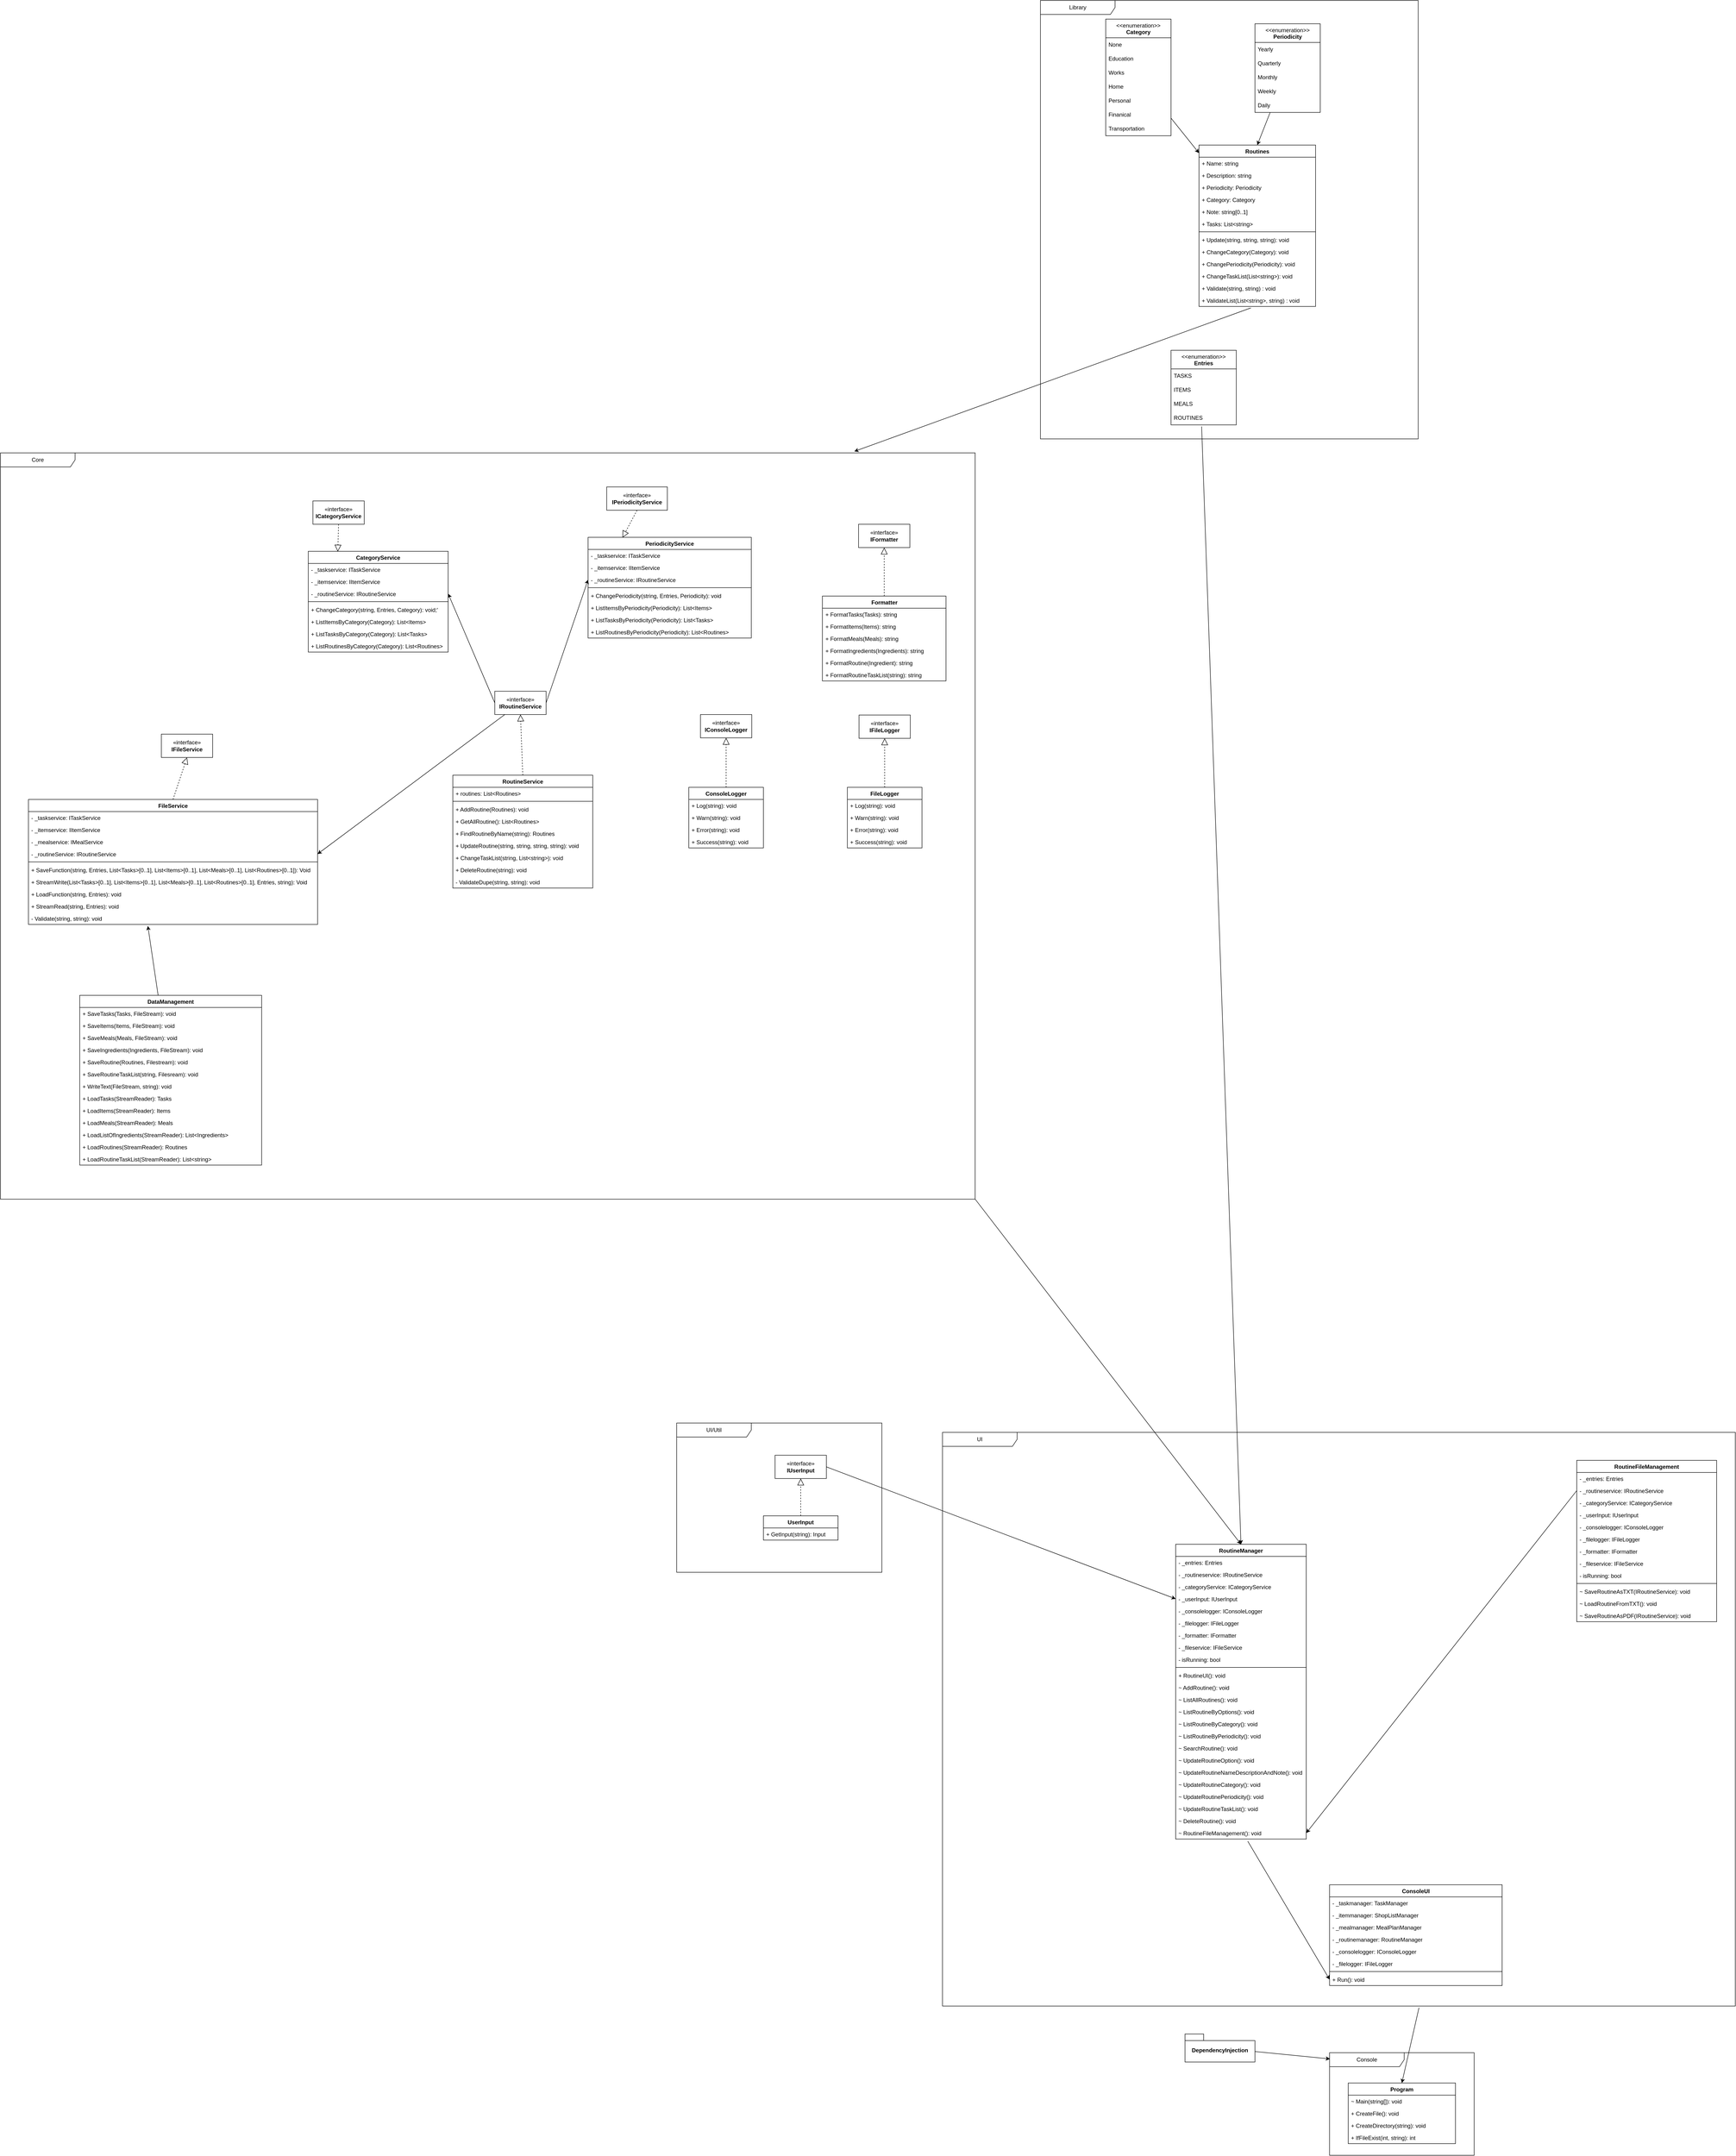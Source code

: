 <mxfile version="28.0.9">
  <diagram name="Page-1" id="tjrlZs7Y-GiezuJp8BX7">
    <mxGraphModel dx="3123" dy="1730" grid="1" gridSize="10" guides="1" tooltips="1" connect="1" arrows="1" fold="1" page="1" pageScale="1" pageWidth="850" pageHeight="1100" math="0" shadow="0">
      <root>
        <mxCell id="0" />
        <mxCell id="1" parent="0" />
        <mxCell id="1G6gjknW9I2q2vfUjrMn-5" value="Library" style="shape=umlFrame;whiteSpace=wrap;html=1;pointerEvents=0;recursiveResize=0;container=1;collapsible=0;width=160;" vertex="1" parent="1">
          <mxGeometry x="570" y="-280" width="810" height="940" as="geometry" />
        </mxCell>
        <mxCell id="1G6gjknW9I2q2vfUjrMn-1" value="Routines" style="swimlane;fontStyle=1;align=center;verticalAlign=top;childLayout=stackLayout;horizontal=1;startSize=26;horizontalStack=0;resizeParent=1;resizeParentMax=0;resizeLast=0;collapsible=1;marginBottom=0;whiteSpace=wrap;html=1;" vertex="1" parent="1G6gjknW9I2q2vfUjrMn-5">
          <mxGeometry x="340" y="310" width="250" height="346" as="geometry" />
        </mxCell>
        <mxCell id="1G6gjknW9I2q2vfUjrMn-2" value="+ Name: string" style="text;strokeColor=none;fillColor=none;align=left;verticalAlign=top;spacingLeft=4;spacingRight=4;overflow=hidden;rotatable=0;points=[[0,0.5],[1,0.5]];portConstraint=eastwest;whiteSpace=wrap;html=1;" vertex="1" parent="1G6gjknW9I2q2vfUjrMn-1">
          <mxGeometry y="26" width="250" height="26" as="geometry" />
        </mxCell>
        <mxCell id="1G6gjknW9I2q2vfUjrMn-6" value="+ Description: string" style="text;strokeColor=none;fillColor=none;align=left;verticalAlign=top;spacingLeft=4;spacingRight=4;overflow=hidden;rotatable=0;points=[[0,0.5],[1,0.5]];portConstraint=eastwest;whiteSpace=wrap;html=1;" vertex="1" parent="1G6gjknW9I2q2vfUjrMn-1">
          <mxGeometry y="52" width="250" height="26" as="geometry" />
        </mxCell>
        <mxCell id="1G6gjknW9I2q2vfUjrMn-7" value="+ Periodicity: Periodicity" style="text;strokeColor=none;fillColor=none;align=left;verticalAlign=top;spacingLeft=4;spacingRight=4;overflow=hidden;rotatable=0;points=[[0,0.5],[1,0.5]];portConstraint=eastwest;whiteSpace=wrap;html=1;" vertex="1" parent="1G6gjknW9I2q2vfUjrMn-1">
          <mxGeometry y="78" width="250" height="26" as="geometry" />
        </mxCell>
        <mxCell id="1G6gjknW9I2q2vfUjrMn-8" value="+ Category: Category" style="text;strokeColor=none;fillColor=none;align=left;verticalAlign=top;spacingLeft=4;spacingRight=4;overflow=hidden;rotatable=0;points=[[0,0.5],[1,0.5]];portConstraint=eastwest;whiteSpace=wrap;html=1;" vertex="1" parent="1G6gjknW9I2q2vfUjrMn-1">
          <mxGeometry y="104" width="250" height="26" as="geometry" />
        </mxCell>
        <mxCell id="1G6gjknW9I2q2vfUjrMn-9" value="+ Note: string[0..1]" style="text;strokeColor=none;fillColor=none;align=left;verticalAlign=top;spacingLeft=4;spacingRight=4;overflow=hidden;rotatable=0;points=[[0,0.5],[1,0.5]];portConstraint=eastwest;whiteSpace=wrap;html=1;" vertex="1" parent="1G6gjknW9I2q2vfUjrMn-1">
          <mxGeometry y="130" width="250" height="26" as="geometry" />
        </mxCell>
        <mxCell id="1G6gjknW9I2q2vfUjrMn-10" value="+ Tasks: List&amp;lt;string&amp;gt;" style="text;strokeColor=none;fillColor=none;align=left;verticalAlign=top;spacingLeft=4;spacingRight=4;overflow=hidden;rotatable=0;points=[[0,0.5],[1,0.5]];portConstraint=eastwest;whiteSpace=wrap;html=1;" vertex="1" parent="1G6gjknW9I2q2vfUjrMn-1">
          <mxGeometry y="156" width="250" height="26" as="geometry" />
        </mxCell>
        <mxCell id="1G6gjknW9I2q2vfUjrMn-3" value="" style="line;strokeWidth=1;fillColor=none;align=left;verticalAlign=middle;spacingTop=-1;spacingLeft=3;spacingRight=3;rotatable=0;labelPosition=right;points=[];portConstraint=eastwest;strokeColor=inherit;" vertex="1" parent="1G6gjknW9I2q2vfUjrMn-1">
          <mxGeometry y="182" width="250" height="8" as="geometry" />
        </mxCell>
        <mxCell id="1G6gjknW9I2q2vfUjrMn-4" value="+ Update(string, string, string): void" style="text;strokeColor=none;fillColor=none;align=left;verticalAlign=top;spacingLeft=4;spacingRight=4;overflow=hidden;rotatable=0;points=[[0,0.5],[1,0.5]];portConstraint=eastwest;whiteSpace=wrap;html=1;" vertex="1" parent="1G6gjknW9I2q2vfUjrMn-1">
          <mxGeometry y="190" width="250" height="26" as="geometry" />
        </mxCell>
        <mxCell id="1G6gjknW9I2q2vfUjrMn-11" value="+ ChangeCategory(Category): void" style="text;strokeColor=none;fillColor=none;align=left;verticalAlign=top;spacingLeft=4;spacingRight=4;overflow=hidden;rotatable=0;points=[[0,0.5],[1,0.5]];portConstraint=eastwest;whiteSpace=wrap;html=1;" vertex="1" parent="1G6gjknW9I2q2vfUjrMn-1">
          <mxGeometry y="216" width="250" height="26" as="geometry" />
        </mxCell>
        <mxCell id="1G6gjknW9I2q2vfUjrMn-12" value="+ ChangePeriodicity(Periodicity): void" style="text;strokeColor=none;fillColor=none;align=left;verticalAlign=top;spacingLeft=4;spacingRight=4;overflow=hidden;rotatable=0;points=[[0,0.5],[1,0.5]];portConstraint=eastwest;whiteSpace=wrap;html=1;" vertex="1" parent="1G6gjknW9I2q2vfUjrMn-1">
          <mxGeometry y="242" width="250" height="26" as="geometry" />
        </mxCell>
        <mxCell id="1G6gjknW9I2q2vfUjrMn-13" value="+ ChangeTaskList(List&amp;lt;string&amp;gt;): void" style="text;strokeColor=none;fillColor=none;align=left;verticalAlign=top;spacingLeft=4;spacingRight=4;overflow=hidden;rotatable=0;points=[[0,0.5],[1,0.5]];portConstraint=eastwest;whiteSpace=wrap;html=1;" vertex="1" parent="1G6gjknW9I2q2vfUjrMn-1">
          <mxGeometry y="268" width="250" height="26" as="geometry" />
        </mxCell>
        <mxCell id="1G6gjknW9I2q2vfUjrMn-14" value="+ Validate(string, string) : void" style="text;strokeColor=none;fillColor=none;align=left;verticalAlign=top;spacingLeft=4;spacingRight=4;overflow=hidden;rotatable=0;points=[[0,0.5],[1,0.5]];portConstraint=eastwest;whiteSpace=wrap;html=1;" vertex="1" parent="1G6gjknW9I2q2vfUjrMn-1">
          <mxGeometry y="294" width="250" height="26" as="geometry" />
        </mxCell>
        <mxCell id="1G6gjknW9I2q2vfUjrMn-15" value="+ ValidateList(List&amp;lt;string&amp;gt;, string) : void" style="text;strokeColor=none;fillColor=none;align=left;verticalAlign=top;spacingLeft=4;spacingRight=4;overflow=hidden;rotatable=0;points=[[0,0.5],[1,0.5]];portConstraint=eastwest;whiteSpace=wrap;html=1;" vertex="1" parent="1G6gjknW9I2q2vfUjrMn-1">
          <mxGeometry y="320" width="250" height="26" as="geometry" />
        </mxCell>
        <mxCell id="1G6gjknW9I2q2vfUjrMn-34" style="rounded=0;orthogonalLoop=1;jettySize=auto;html=1;" edge="1" parent="1G6gjknW9I2q2vfUjrMn-5" source="1G6gjknW9I2q2vfUjrMn-18" target="1G6gjknW9I2q2vfUjrMn-1">
          <mxGeometry relative="1" as="geometry" />
        </mxCell>
        <mxCell id="1G6gjknW9I2q2vfUjrMn-18" value="&amp;lt;&amp;lt;enumeration&amp;gt;&amp;gt;&lt;br&gt;&lt;b&gt;Category&lt;/b&gt;" style="swimlane;fontStyle=0;align=center;verticalAlign=top;childLayout=stackLayout;horizontal=1;startSize=40;horizontalStack=0;resizeParent=1;resizeParentMax=0;resizeLast=0;collapsible=0;marginBottom=0;html=1;whiteSpace=wrap;" vertex="1" parent="1G6gjknW9I2q2vfUjrMn-5">
          <mxGeometry x="140" y="40" width="140" height="250" as="geometry" />
        </mxCell>
        <mxCell id="1G6gjknW9I2q2vfUjrMn-19" value="None" style="text;html=1;strokeColor=none;fillColor=none;align=left;verticalAlign=middle;spacingLeft=4;spacingRight=4;overflow=hidden;rotatable=0;points=[[0,0.5],[1,0.5]];portConstraint=eastwest;whiteSpace=wrap;" vertex="1" parent="1G6gjknW9I2q2vfUjrMn-18">
          <mxGeometry y="40" width="140" height="30" as="geometry" />
        </mxCell>
        <mxCell id="1G6gjknW9I2q2vfUjrMn-20" value="Education" style="text;html=1;strokeColor=none;fillColor=none;align=left;verticalAlign=middle;spacingLeft=4;spacingRight=4;overflow=hidden;rotatable=0;points=[[0,0.5],[1,0.5]];portConstraint=eastwest;whiteSpace=wrap;" vertex="1" parent="1G6gjknW9I2q2vfUjrMn-18">
          <mxGeometry y="70" width="140" height="30" as="geometry" />
        </mxCell>
        <mxCell id="1G6gjknW9I2q2vfUjrMn-21" value="Works" style="text;html=1;strokeColor=none;fillColor=none;align=left;verticalAlign=middle;spacingLeft=4;spacingRight=4;overflow=hidden;rotatable=0;points=[[0,0.5],[1,0.5]];portConstraint=eastwest;whiteSpace=wrap;" vertex="1" parent="1G6gjknW9I2q2vfUjrMn-18">
          <mxGeometry y="100" width="140" height="30" as="geometry" />
        </mxCell>
        <mxCell id="1G6gjknW9I2q2vfUjrMn-22" value="Home" style="text;html=1;strokeColor=none;fillColor=none;align=left;verticalAlign=middle;spacingLeft=4;spacingRight=4;overflow=hidden;rotatable=0;points=[[0,0.5],[1,0.5]];portConstraint=eastwest;whiteSpace=wrap;" vertex="1" parent="1G6gjknW9I2q2vfUjrMn-18">
          <mxGeometry y="130" width="140" height="30" as="geometry" />
        </mxCell>
        <mxCell id="1G6gjknW9I2q2vfUjrMn-23" value="Personal" style="text;html=1;strokeColor=none;fillColor=none;align=left;verticalAlign=middle;spacingLeft=4;spacingRight=4;overflow=hidden;rotatable=0;points=[[0,0.5],[1,0.5]];portConstraint=eastwest;whiteSpace=wrap;" vertex="1" parent="1G6gjknW9I2q2vfUjrMn-18">
          <mxGeometry y="160" width="140" height="30" as="geometry" />
        </mxCell>
        <mxCell id="1G6gjknW9I2q2vfUjrMn-24" value="Finanical" style="text;html=1;strokeColor=none;fillColor=none;align=left;verticalAlign=middle;spacingLeft=4;spacingRight=4;overflow=hidden;rotatable=0;points=[[0,0.5],[1,0.5]];portConstraint=eastwest;whiteSpace=wrap;" vertex="1" parent="1G6gjknW9I2q2vfUjrMn-18">
          <mxGeometry y="190" width="140" height="30" as="geometry" />
        </mxCell>
        <mxCell id="1G6gjknW9I2q2vfUjrMn-25" value="Transportation" style="text;html=1;strokeColor=none;fillColor=none;align=left;verticalAlign=middle;spacingLeft=4;spacingRight=4;overflow=hidden;rotatable=0;points=[[0,0.5],[1,0.5]];portConstraint=eastwest;whiteSpace=wrap;" vertex="1" parent="1G6gjknW9I2q2vfUjrMn-18">
          <mxGeometry y="220" width="140" height="30" as="geometry" />
        </mxCell>
        <mxCell id="1G6gjknW9I2q2vfUjrMn-35" style="rounded=0;orthogonalLoop=1;jettySize=auto;html=1;entryX=0.5;entryY=0;entryDx=0;entryDy=0;" edge="1" parent="1G6gjknW9I2q2vfUjrMn-5" source="1G6gjknW9I2q2vfUjrMn-26" target="1G6gjknW9I2q2vfUjrMn-1">
          <mxGeometry relative="1" as="geometry" />
        </mxCell>
        <mxCell id="1G6gjknW9I2q2vfUjrMn-26" value="&amp;lt;&amp;lt;enumeration&amp;gt;&amp;gt;&lt;br&gt;&lt;b&gt;Periodicity&lt;/b&gt;" style="swimlane;fontStyle=0;align=center;verticalAlign=top;childLayout=stackLayout;horizontal=1;startSize=40;horizontalStack=0;resizeParent=1;resizeParentMax=0;resizeLast=0;collapsible=0;marginBottom=0;html=1;whiteSpace=wrap;" vertex="1" parent="1G6gjknW9I2q2vfUjrMn-5">
          <mxGeometry x="460" y="50" width="140" height="190" as="geometry" />
        </mxCell>
        <mxCell id="1G6gjknW9I2q2vfUjrMn-27" value="Yearly" style="text;html=1;strokeColor=none;fillColor=none;align=left;verticalAlign=middle;spacingLeft=4;spacingRight=4;overflow=hidden;rotatable=0;points=[[0,0.5],[1,0.5]];portConstraint=eastwest;whiteSpace=wrap;" vertex="1" parent="1G6gjknW9I2q2vfUjrMn-26">
          <mxGeometry y="40" width="140" height="30" as="geometry" />
        </mxCell>
        <mxCell id="1G6gjknW9I2q2vfUjrMn-28" value="Quarterly" style="text;html=1;strokeColor=none;fillColor=none;align=left;verticalAlign=middle;spacingLeft=4;spacingRight=4;overflow=hidden;rotatable=0;points=[[0,0.5],[1,0.5]];portConstraint=eastwest;whiteSpace=wrap;" vertex="1" parent="1G6gjknW9I2q2vfUjrMn-26">
          <mxGeometry y="70" width="140" height="30" as="geometry" />
        </mxCell>
        <mxCell id="1G6gjknW9I2q2vfUjrMn-29" value="Monthly" style="text;html=1;strokeColor=none;fillColor=none;align=left;verticalAlign=middle;spacingLeft=4;spacingRight=4;overflow=hidden;rotatable=0;points=[[0,0.5],[1,0.5]];portConstraint=eastwest;whiteSpace=wrap;" vertex="1" parent="1G6gjknW9I2q2vfUjrMn-26">
          <mxGeometry y="100" width="140" height="30" as="geometry" />
        </mxCell>
        <mxCell id="1G6gjknW9I2q2vfUjrMn-30" value="Weekly" style="text;html=1;strokeColor=none;fillColor=none;align=left;verticalAlign=middle;spacingLeft=4;spacingRight=4;overflow=hidden;rotatable=0;points=[[0,0.5],[1,0.5]];portConstraint=eastwest;whiteSpace=wrap;" vertex="1" parent="1G6gjknW9I2q2vfUjrMn-26">
          <mxGeometry y="130" width="140" height="30" as="geometry" />
        </mxCell>
        <mxCell id="1G6gjknW9I2q2vfUjrMn-31" value="Daily" style="text;html=1;strokeColor=none;fillColor=none;align=left;verticalAlign=middle;spacingLeft=4;spacingRight=4;overflow=hidden;rotatable=0;points=[[0,0.5],[1,0.5]];portConstraint=eastwest;whiteSpace=wrap;" vertex="1" parent="1G6gjknW9I2q2vfUjrMn-26">
          <mxGeometry y="160" width="140" height="30" as="geometry" />
        </mxCell>
        <mxCell id="1G6gjknW9I2q2vfUjrMn-65" value="&amp;lt;&amp;lt;enumeration&amp;gt;&amp;gt;&lt;br&gt;&lt;b&gt;Entries&lt;/b&gt;" style="swimlane;fontStyle=0;align=center;verticalAlign=top;childLayout=stackLayout;horizontal=1;startSize=40;horizontalStack=0;resizeParent=1;resizeParentMax=0;resizeLast=0;collapsible=0;marginBottom=0;html=1;whiteSpace=wrap;" vertex="1" parent="1G6gjknW9I2q2vfUjrMn-5">
          <mxGeometry x="280" y="750" width="140" height="160" as="geometry" />
        </mxCell>
        <mxCell id="1G6gjknW9I2q2vfUjrMn-66" value="TASKS" style="text;html=1;strokeColor=none;fillColor=none;align=left;verticalAlign=middle;spacingLeft=4;spacingRight=4;overflow=hidden;rotatable=0;points=[[0,0.5],[1,0.5]];portConstraint=eastwest;whiteSpace=wrap;" vertex="1" parent="1G6gjknW9I2q2vfUjrMn-65">
          <mxGeometry y="40" width="140" height="30" as="geometry" />
        </mxCell>
        <mxCell id="1G6gjknW9I2q2vfUjrMn-67" value="ITEMS" style="text;html=1;strokeColor=none;fillColor=none;align=left;verticalAlign=middle;spacingLeft=4;spacingRight=4;overflow=hidden;rotatable=0;points=[[0,0.5],[1,0.5]];portConstraint=eastwest;whiteSpace=wrap;" vertex="1" parent="1G6gjknW9I2q2vfUjrMn-65">
          <mxGeometry y="70" width="140" height="30" as="geometry" />
        </mxCell>
        <mxCell id="1G6gjknW9I2q2vfUjrMn-68" value="MEALS" style="text;html=1;strokeColor=none;fillColor=none;align=left;verticalAlign=middle;spacingLeft=4;spacingRight=4;overflow=hidden;rotatable=0;points=[[0,0.5],[1,0.5]];portConstraint=eastwest;whiteSpace=wrap;" vertex="1" parent="1G6gjknW9I2q2vfUjrMn-65">
          <mxGeometry y="100" width="140" height="30" as="geometry" />
        </mxCell>
        <mxCell id="1G6gjknW9I2q2vfUjrMn-69" value="ROUTINES" style="text;html=1;strokeColor=none;fillColor=none;align=left;verticalAlign=middle;spacingLeft=4;spacingRight=4;overflow=hidden;rotatable=0;points=[[0,0.5],[1,0.5]];portConstraint=eastwest;whiteSpace=wrap;" vertex="1" parent="1G6gjknW9I2q2vfUjrMn-65">
          <mxGeometry y="130" width="140" height="30" as="geometry" />
        </mxCell>
        <mxCell id="1G6gjknW9I2q2vfUjrMn-36" value="Core" style="shape=umlFrame;whiteSpace=wrap;html=1;pointerEvents=0;recursiveResize=0;container=1;collapsible=0;width=160;" vertex="1" parent="1">
          <mxGeometry x="-1660" y="690" width="2090" height="1600" as="geometry" />
        </mxCell>
        <mxCell id="1G6gjknW9I2q2vfUjrMn-38" value="RoutineService" style="swimlane;fontStyle=1;align=center;verticalAlign=top;childLayout=stackLayout;horizontal=1;startSize=26;horizontalStack=0;resizeParent=1;resizeParentMax=0;resizeLast=0;collapsible=1;marginBottom=0;whiteSpace=wrap;html=1;" vertex="1" parent="1G6gjknW9I2q2vfUjrMn-36">
          <mxGeometry x="970" y="691" width="300" height="242" as="geometry" />
        </mxCell>
        <mxCell id="1G6gjknW9I2q2vfUjrMn-39" value="+ routines: List&amp;lt;Routines&amp;gt;" style="text;strokeColor=none;fillColor=none;align=left;verticalAlign=top;spacingLeft=4;spacingRight=4;overflow=hidden;rotatable=0;points=[[0,0.5],[1,0.5]];portConstraint=eastwest;whiteSpace=wrap;html=1;" vertex="1" parent="1G6gjknW9I2q2vfUjrMn-38">
          <mxGeometry y="26" width="300" height="26" as="geometry" />
        </mxCell>
        <mxCell id="1G6gjknW9I2q2vfUjrMn-40" value="" style="line;strokeWidth=1;fillColor=none;align=left;verticalAlign=middle;spacingTop=-1;spacingLeft=3;spacingRight=3;rotatable=0;labelPosition=right;points=[];portConstraint=eastwest;strokeColor=inherit;" vertex="1" parent="1G6gjknW9I2q2vfUjrMn-38">
          <mxGeometry y="52" width="300" height="8" as="geometry" />
        </mxCell>
        <mxCell id="1G6gjknW9I2q2vfUjrMn-41" value="+ AddRoutine(Routines): void" style="text;strokeColor=none;fillColor=none;align=left;verticalAlign=top;spacingLeft=4;spacingRight=4;overflow=hidden;rotatable=0;points=[[0,0.5],[1,0.5]];portConstraint=eastwest;whiteSpace=wrap;html=1;" vertex="1" parent="1G6gjknW9I2q2vfUjrMn-38">
          <mxGeometry y="60" width="300" height="26" as="geometry" />
        </mxCell>
        <mxCell id="1G6gjknW9I2q2vfUjrMn-44" value="+ GetAllRoutine(): List&amp;lt;Routines&amp;gt;" style="text;strokeColor=none;fillColor=none;align=left;verticalAlign=top;spacingLeft=4;spacingRight=4;overflow=hidden;rotatable=0;points=[[0,0.5],[1,0.5]];portConstraint=eastwest;whiteSpace=wrap;html=1;" vertex="1" parent="1G6gjknW9I2q2vfUjrMn-38">
          <mxGeometry y="86" width="300" height="26" as="geometry" />
        </mxCell>
        <mxCell id="1G6gjknW9I2q2vfUjrMn-45" value="+ FindRoutineByName(string): Routines" style="text;strokeColor=none;fillColor=none;align=left;verticalAlign=top;spacingLeft=4;spacingRight=4;overflow=hidden;rotatable=0;points=[[0,0.5],[1,0.5]];portConstraint=eastwest;whiteSpace=wrap;html=1;" vertex="1" parent="1G6gjknW9I2q2vfUjrMn-38">
          <mxGeometry y="112" width="300" height="26" as="geometry" />
        </mxCell>
        <mxCell id="1G6gjknW9I2q2vfUjrMn-46" value="+ UpdateRoutine(string, string, string, string): void" style="text;strokeColor=none;fillColor=none;align=left;verticalAlign=top;spacingLeft=4;spacingRight=4;overflow=hidden;rotatable=0;points=[[0,0.5],[1,0.5]];portConstraint=eastwest;whiteSpace=wrap;html=1;" vertex="1" parent="1G6gjknW9I2q2vfUjrMn-38">
          <mxGeometry y="138" width="300" height="26" as="geometry" />
        </mxCell>
        <mxCell id="1G6gjknW9I2q2vfUjrMn-47" value="+ ChangeTaskList(string, List&amp;lt;string&amp;gt;): void" style="text;strokeColor=none;fillColor=none;align=left;verticalAlign=top;spacingLeft=4;spacingRight=4;overflow=hidden;rotatable=0;points=[[0,0.5],[1,0.5]];portConstraint=eastwest;whiteSpace=wrap;html=1;" vertex="1" parent="1G6gjknW9I2q2vfUjrMn-38">
          <mxGeometry y="164" width="300" height="26" as="geometry" />
        </mxCell>
        <mxCell id="1G6gjknW9I2q2vfUjrMn-48" value="+ DeleteRoutine(string): void" style="text;strokeColor=none;fillColor=none;align=left;verticalAlign=top;spacingLeft=4;spacingRight=4;overflow=hidden;rotatable=0;points=[[0,0.5],[1,0.5]];portConstraint=eastwest;whiteSpace=wrap;html=1;" vertex="1" parent="1G6gjknW9I2q2vfUjrMn-38">
          <mxGeometry y="190" width="300" height="26" as="geometry" />
        </mxCell>
        <mxCell id="1G6gjknW9I2q2vfUjrMn-49" value="- ValidateDupe(string, string): void" style="text;strokeColor=none;fillColor=none;align=left;verticalAlign=top;spacingLeft=4;spacingRight=4;overflow=hidden;rotatable=0;points=[[0,0.5],[1,0.5]];portConstraint=eastwest;whiteSpace=wrap;html=1;" vertex="1" parent="1G6gjknW9I2q2vfUjrMn-38">
          <mxGeometry y="216" width="300" height="26" as="geometry" />
        </mxCell>
        <mxCell id="1G6gjknW9I2q2vfUjrMn-93" style="edgeStyle=none;rounded=0;orthogonalLoop=1;jettySize=auto;html=1;entryX=1;entryY=0.5;entryDx=0;entryDy=0;" edge="1" parent="1G6gjknW9I2q2vfUjrMn-36" source="1G6gjknW9I2q2vfUjrMn-42" target="1G6gjknW9I2q2vfUjrMn-83">
          <mxGeometry relative="1" as="geometry" />
        </mxCell>
        <mxCell id="1G6gjknW9I2q2vfUjrMn-42" value="«interface»&lt;br&gt;&lt;b&gt;IRoutineService&lt;/b&gt;" style="html=1;whiteSpace=wrap;" vertex="1" parent="1G6gjknW9I2q2vfUjrMn-36">
          <mxGeometry x="1060" y="511" width="110" height="50" as="geometry" />
        </mxCell>
        <mxCell id="1G6gjknW9I2q2vfUjrMn-43" value="" style="endArrow=block;dashed=1;endFill=0;endSize=12;html=1;rounded=0;entryX=0.5;entryY=1;entryDx=0;entryDy=0;exitX=0.5;exitY=0;exitDx=0;exitDy=0;" edge="1" parent="1G6gjknW9I2q2vfUjrMn-36" source="1G6gjknW9I2q2vfUjrMn-38" target="1G6gjknW9I2q2vfUjrMn-42">
          <mxGeometry width="160" relative="1" as="geometry">
            <mxPoint x="1010" y="221" as="sourcePoint" />
            <mxPoint x="1170" y="221" as="targetPoint" />
          </mxGeometry>
        </mxCell>
        <mxCell id="1G6gjknW9I2q2vfUjrMn-52" value="CategoryService" style="swimlane;fontStyle=1;align=center;verticalAlign=top;childLayout=stackLayout;horizontal=1;startSize=26;horizontalStack=0;resizeParent=1;resizeParentMax=0;resizeLast=0;collapsible=1;marginBottom=0;whiteSpace=wrap;html=1;" vertex="1" parent="1G6gjknW9I2q2vfUjrMn-36">
          <mxGeometry x="660" y="211" width="300" height="216" as="geometry" />
        </mxCell>
        <mxCell id="1G6gjknW9I2q2vfUjrMn-58" value="- _taskservice: ITaskService" style="text;strokeColor=none;fillColor=none;align=left;verticalAlign=top;spacingLeft=4;spacingRight=4;overflow=hidden;rotatable=0;points=[[0,0.5],[1,0.5]];portConstraint=eastwest;whiteSpace=wrap;html=1;" vertex="1" parent="1G6gjknW9I2q2vfUjrMn-52">
          <mxGeometry y="26" width="300" height="26" as="geometry" />
        </mxCell>
        <mxCell id="1G6gjknW9I2q2vfUjrMn-60" value="- _itemservice: IItemService" style="text;strokeColor=none;fillColor=none;align=left;verticalAlign=top;spacingLeft=4;spacingRight=4;overflow=hidden;rotatable=0;points=[[0,0.5],[1,0.5]];portConstraint=eastwest;whiteSpace=wrap;html=1;" vertex="1" parent="1G6gjknW9I2q2vfUjrMn-52">
          <mxGeometry y="52" width="300" height="26" as="geometry" />
        </mxCell>
        <mxCell id="1G6gjknW9I2q2vfUjrMn-59" value="- _routineService: IRoutineService" style="text;strokeColor=none;fillColor=none;align=left;verticalAlign=top;spacingLeft=4;spacingRight=4;overflow=hidden;rotatable=0;points=[[0,0.5],[1,0.5]];portConstraint=eastwest;whiteSpace=wrap;html=1;" vertex="1" parent="1G6gjknW9I2q2vfUjrMn-52">
          <mxGeometry y="78" width="300" height="26" as="geometry" />
        </mxCell>
        <mxCell id="1G6gjknW9I2q2vfUjrMn-54" value="" style="line;strokeWidth=1;fillColor=none;align=left;verticalAlign=middle;spacingTop=-1;spacingLeft=3;spacingRight=3;rotatable=0;labelPosition=right;points=[];portConstraint=eastwest;strokeColor=inherit;" vertex="1" parent="1G6gjknW9I2q2vfUjrMn-52">
          <mxGeometry y="104" width="300" height="8" as="geometry" />
        </mxCell>
        <mxCell id="1G6gjknW9I2q2vfUjrMn-55" value="+ ChangeCategory(string, Entries, Category): void;&#39;" style="text;strokeColor=none;fillColor=none;align=left;verticalAlign=top;spacingLeft=4;spacingRight=4;overflow=hidden;rotatable=0;points=[[0,0.5],[1,0.5]];portConstraint=eastwest;whiteSpace=wrap;html=1;" vertex="1" parent="1G6gjknW9I2q2vfUjrMn-52">
          <mxGeometry y="112" width="300" height="26" as="geometry" />
        </mxCell>
        <mxCell id="1G6gjknW9I2q2vfUjrMn-62" value="+ ListItemsByCategory(Category): List&amp;lt;Items&amp;gt;" style="text;strokeColor=none;fillColor=none;align=left;verticalAlign=top;spacingLeft=4;spacingRight=4;overflow=hidden;rotatable=0;points=[[0,0.5],[1,0.5]];portConstraint=eastwest;whiteSpace=wrap;html=1;" vertex="1" parent="1G6gjknW9I2q2vfUjrMn-52">
          <mxGeometry y="138" width="300" height="26" as="geometry" />
        </mxCell>
        <mxCell id="1G6gjknW9I2q2vfUjrMn-63" value="+ ListTasksByCategory(Category): List&amp;lt;Tasks&amp;gt;" style="text;strokeColor=none;fillColor=none;align=left;verticalAlign=top;spacingLeft=4;spacingRight=4;overflow=hidden;rotatable=0;points=[[0,0.5],[1,0.5]];portConstraint=eastwest;whiteSpace=wrap;html=1;" vertex="1" parent="1G6gjknW9I2q2vfUjrMn-52">
          <mxGeometry y="164" width="300" height="26" as="geometry" />
        </mxCell>
        <mxCell id="1G6gjknW9I2q2vfUjrMn-64" value="+ ListRoutinesByCategory(Category): List&amp;lt;Routines&amp;gt;" style="text;strokeColor=none;fillColor=none;align=left;verticalAlign=top;spacingLeft=4;spacingRight=4;overflow=hidden;rotatable=0;points=[[0,0.5],[1,0.5]];portConstraint=eastwest;whiteSpace=wrap;html=1;" vertex="1" parent="1G6gjknW9I2q2vfUjrMn-52">
          <mxGeometry y="190" width="300" height="26" as="geometry" />
        </mxCell>
        <mxCell id="1G6gjknW9I2q2vfUjrMn-56" value="«interface»&lt;br&gt;&lt;b&gt;ICategoryService&lt;/b&gt;" style="html=1;whiteSpace=wrap;" vertex="1" parent="1G6gjknW9I2q2vfUjrMn-36">
          <mxGeometry x="670" y="103" width="110" height="50" as="geometry" />
        </mxCell>
        <mxCell id="1G6gjknW9I2q2vfUjrMn-57" value="" style="endArrow=block;dashed=1;endFill=0;endSize=12;html=1;rounded=0;exitX=0.5;exitY=1;exitDx=0;exitDy=0;entryX=0.211;entryY=0.003;entryDx=0;entryDy=0;entryPerimeter=0;" edge="1" parent="1G6gjknW9I2q2vfUjrMn-36" source="1G6gjknW9I2q2vfUjrMn-56" target="1G6gjknW9I2q2vfUjrMn-52">
          <mxGeometry width="160" relative="1" as="geometry">
            <mxPoint x="770" y="361" as="sourcePoint" />
            <mxPoint x="930" y="361" as="targetPoint" />
          </mxGeometry>
        </mxCell>
        <mxCell id="1G6gjknW9I2q2vfUjrMn-61" style="rounded=0;orthogonalLoop=1;jettySize=auto;html=1;entryX=1;entryY=0.5;entryDx=0;entryDy=0;exitX=0;exitY=0.5;exitDx=0;exitDy=0;" edge="1" parent="1G6gjknW9I2q2vfUjrMn-36" source="1G6gjknW9I2q2vfUjrMn-42" target="1G6gjknW9I2q2vfUjrMn-59">
          <mxGeometry relative="1" as="geometry" />
        </mxCell>
        <mxCell id="1G6gjknW9I2q2vfUjrMn-70" value="PeriodicityService" style="swimlane;fontStyle=1;align=center;verticalAlign=top;childLayout=stackLayout;horizontal=1;startSize=26;horizontalStack=0;resizeParent=1;resizeParentMax=0;resizeLast=0;collapsible=1;marginBottom=0;whiteSpace=wrap;html=1;" vertex="1" parent="1G6gjknW9I2q2vfUjrMn-36">
          <mxGeometry x="1260" y="181" width="350" height="216" as="geometry" />
        </mxCell>
        <mxCell id="1G6gjknW9I2q2vfUjrMn-71" value="- _taskservice: ITaskService" style="text;strokeColor=none;fillColor=none;align=left;verticalAlign=top;spacingLeft=4;spacingRight=4;overflow=hidden;rotatable=0;points=[[0,0.5],[1,0.5]];portConstraint=eastwest;whiteSpace=wrap;html=1;" vertex="1" parent="1G6gjknW9I2q2vfUjrMn-70">
          <mxGeometry y="26" width="350" height="26" as="geometry" />
        </mxCell>
        <mxCell id="1G6gjknW9I2q2vfUjrMn-72" value="- _itemservice: IItemService" style="text;strokeColor=none;fillColor=none;align=left;verticalAlign=top;spacingLeft=4;spacingRight=4;overflow=hidden;rotatable=0;points=[[0,0.5],[1,0.5]];portConstraint=eastwest;whiteSpace=wrap;html=1;" vertex="1" parent="1G6gjknW9I2q2vfUjrMn-70">
          <mxGeometry y="52" width="350" height="26" as="geometry" />
        </mxCell>
        <mxCell id="1G6gjknW9I2q2vfUjrMn-73" value="- _routineService: IRoutineService" style="text;strokeColor=none;fillColor=none;align=left;verticalAlign=top;spacingLeft=4;spacingRight=4;overflow=hidden;rotatable=0;points=[[0,0.5],[1,0.5]];portConstraint=eastwest;whiteSpace=wrap;html=1;" vertex="1" parent="1G6gjknW9I2q2vfUjrMn-70">
          <mxGeometry y="78" width="350" height="26" as="geometry" />
        </mxCell>
        <mxCell id="1G6gjknW9I2q2vfUjrMn-74" value="" style="line;strokeWidth=1;fillColor=none;align=left;verticalAlign=middle;spacingTop=-1;spacingLeft=3;spacingRight=3;rotatable=0;labelPosition=right;points=[];portConstraint=eastwest;strokeColor=inherit;" vertex="1" parent="1G6gjknW9I2q2vfUjrMn-70">
          <mxGeometry y="104" width="350" height="8" as="geometry" />
        </mxCell>
        <mxCell id="1G6gjknW9I2q2vfUjrMn-75" value="+ ChangePeriodicity(string, Entries, Periodicity): void" style="text;strokeColor=none;fillColor=none;align=left;verticalAlign=top;spacingLeft=4;spacingRight=4;overflow=hidden;rotatable=0;points=[[0,0.5],[1,0.5]];portConstraint=eastwest;whiteSpace=wrap;html=1;" vertex="1" parent="1G6gjknW9I2q2vfUjrMn-70">
          <mxGeometry y="112" width="350" height="26" as="geometry" />
        </mxCell>
        <mxCell id="1G6gjknW9I2q2vfUjrMn-76" value="+ ListItemsByPeriodicity(Periodicity): List&amp;lt;Items&amp;gt;" style="text;strokeColor=none;fillColor=none;align=left;verticalAlign=top;spacingLeft=4;spacingRight=4;overflow=hidden;rotatable=0;points=[[0,0.5],[1,0.5]];portConstraint=eastwest;whiteSpace=wrap;html=1;" vertex="1" parent="1G6gjknW9I2q2vfUjrMn-70">
          <mxGeometry y="138" width="350" height="26" as="geometry" />
        </mxCell>
        <mxCell id="1G6gjknW9I2q2vfUjrMn-77" value="+ ListTasksByPeriodicity(Periodicity): List&amp;lt;Tasks&amp;gt;" style="text;strokeColor=none;fillColor=none;align=left;verticalAlign=top;spacingLeft=4;spacingRight=4;overflow=hidden;rotatable=0;points=[[0,0.5],[1,0.5]];portConstraint=eastwest;whiteSpace=wrap;html=1;" vertex="1" parent="1G6gjknW9I2q2vfUjrMn-70">
          <mxGeometry y="164" width="350" height="26" as="geometry" />
        </mxCell>
        <mxCell id="1G6gjknW9I2q2vfUjrMn-78" value="+ ListRoutinesByPeriodicity(Periodicity): List&amp;lt;Routines&amp;gt;" style="text;strokeColor=none;fillColor=none;align=left;verticalAlign=top;spacingLeft=4;spacingRight=4;overflow=hidden;rotatable=0;points=[[0,0.5],[1,0.5]];portConstraint=eastwest;whiteSpace=wrap;html=1;" vertex="1" parent="1G6gjknW9I2q2vfUjrMn-70">
          <mxGeometry y="190" width="350" height="26" as="geometry" />
        </mxCell>
        <mxCell id="1G6gjknW9I2q2vfUjrMn-79" value="«interface»&lt;br&gt;&lt;b&gt;IPeriodicityService&lt;/b&gt;" style="html=1;whiteSpace=wrap;" vertex="1" parent="1G6gjknW9I2q2vfUjrMn-36">
          <mxGeometry x="1300" y="73" width="130" height="50" as="geometry" />
        </mxCell>
        <mxCell id="1G6gjknW9I2q2vfUjrMn-80" value="" style="endArrow=block;dashed=1;endFill=0;endSize=12;html=1;rounded=0;exitX=0.5;exitY=1;exitDx=0;exitDy=0;entryX=0.211;entryY=0.003;entryDx=0;entryDy=0;entryPerimeter=0;" edge="1" source="1G6gjknW9I2q2vfUjrMn-79" target="1G6gjknW9I2q2vfUjrMn-70" parent="1G6gjknW9I2q2vfUjrMn-36">
          <mxGeometry width="160" relative="1" as="geometry">
            <mxPoint x="1420" y="331" as="sourcePoint" />
            <mxPoint x="1580" y="331" as="targetPoint" />
          </mxGeometry>
        </mxCell>
        <mxCell id="1G6gjknW9I2q2vfUjrMn-81" style="edgeStyle=none;rounded=0;orthogonalLoop=1;jettySize=auto;html=1;exitX=1;exitY=0.5;exitDx=0;exitDy=0;entryX=0;entryY=0.5;entryDx=0;entryDy=0;" edge="1" parent="1G6gjknW9I2q2vfUjrMn-36" source="1G6gjknW9I2q2vfUjrMn-42" target="1G6gjknW9I2q2vfUjrMn-73">
          <mxGeometry relative="1" as="geometry" />
        </mxCell>
        <mxCell id="1G6gjknW9I2q2vfUjrMn-82" value="FileService" style="swimlane;fontStyle=1;align=center;verticalAlign=top;childLayout=stackLayout;horizontal=1;startSize=26;horizontalStack=0;resizeParent=1;resizeParentMax=0;resizeLast=0;collapsible=1;marginBottom=0;whiteSpace=wrap;html=1;" vertex="1" parent="1G6gjknW9I2q2vfUjrMn-36">
          <mxGeometry x="60" y="743" width="620" height="268" as="geometry" />
        </mxCell>
        <mxCell id="1G6gjknW9I2q2vfUjrMn-88" value="- _taskservice: ITaskService" style="text;strokeColor=none;fillColor=none;align=left;verticalAlign=top;spacingLeft=4;spacingRight=4;overflow=hidden;rotatable=0;points=[[0,0.5],[1,0.5]];portConstraint=eastwest;whiteSpace=wrap;html=1;" vertex="1" parent="1G6gjknW9I2q2vfUjrMn-82">
          <mxGeometry y="26" width="620" height="26" as="geometry" />
        </mxCell>
        <mxCell id="1G6gjknW9I2q2vfUjrMn-89" value="- _itemservice: IItemService" style="text;strokeColor=none;fillColor=none;align=left;verticalAlign=top;spacingLeft=4;spacingRight=4;overflow=hidden;rotatable=0;points=[[0,0.5],[1,0.5]];portConstraint=eastwest;whiteSpace=wrap;html=1;" vertex="1" parent="1G6gjknW9I2q2vfUjrMn-82">
          <mxGeometry y="52" width="620" height="26" as="geometry" />
        </mxCell>
        <mxCell id="1G6gjknW9I2q2vfUjrMn-90" value="- _mealservice: IMealService" style="text;strokeColor=none;fillColor=none;align=left;verticalAlign=top;spacingLeft=4;spacingRight=4;overflow=hidden;rotatable=0;points=[[0,0.5],[1,0.5]];portConstraint=eastwest;whiteSpace=wrap;html=1;" vertex="1" parent="1G6gjknW9I2q2vfUjrMn-82">
          <mxGeometry y="78" width="620" height="26" as="geometry" />
        </mxCell>
        <mxCell id="1G6gjknW9I2q2vfUjrMn-83" value="- _routineService: IRoutineService" style="text;strokeColor=none;fillColor=none;align=left;verticalAlign=top;spacingLeft=4;spacingRight=4;overflow=hidden;rotatable=0;points=[[0,0.5],[1,0.5]];portConstraint=eastwest;whiteSpace=wrap;html=1;" vertex="1" parent="1G6gjknW9I2q2vfUjrMn-82">
          <mxGeometry y="104" width="620" height="26" as="geometry" />
        </mxCell>
        <mxCell id="1G6gjknW9I2q2vfUjrMn-84" value="" style="line;strokeWidth=1;fillColor=none;align=left;verticalAlign=middle;spacingTop=-1;spacingLeft=3;spacingRight=3;rotatable=0;labelPosition=right;points=[];portConstraint=eastwest;strokeColor=inherit;" vertex="1" parent="1G6gjknW9I2q2vfUjrMn-82">
          <mxGeometry y="130" width="620" height="8" as="geometry" />
        </mxCell>
        <mxCell id="1G6gjknW9I2q2vfUjrMn-85" value="+ SaveFunction(string, Entries, List&amp;lt;Tasks&amp;gt;[0..1], List&amp;lt;Items&amp;gt;[0..1], List&amp;lt;Meals&amp;gt;[0..1], List&amp;lt;Routines&amp;gt;[0..1]): Void" style="text;strokeColor=none;fillColor=none;align=left;verticalAlign=top;spacingLeft=4;spacingRight=4;overflow=hidden;rotatable=0;points=[[0,0.5],[1,0.5]];portConstraint=eastwest;whiteSpace=wrap;html=1;" vertex="1" parent="1G6gjknW9I2q2vfUjrMn-82">
          <mxGeometry y="138" width="620" height="26" as="geometry" />
        </mxCell>
        <mxCell id="1G6gjknW9I2q2vfUjrMn-94" value="+ StreamWrite(List&amp;lt;Tasks&amp;gt;[0..1], List&amp;lt;Items&amp;gt;[0..1], List&amp;lt;Meals&amp;gt;[0..1], List&amp;lt;Routines&amp;gt;[0..1], Entries, string): Void" style="text;strokeColor=none;fillColor=none;align=left;verticalAlign=top;spacingLeft=4;spacingRight=4;overflow=hidden;rotatable=0;points=[[0,0.5],[1,0.5]];portConstraint=eastwest;whiteSpace=wrap;html=1;" vertex="1" parent="1G6gjknW9I2q2vfUjrMn-82">
          <mxGeometry y="164" width="620" height="26" as="geometry" />
        </mxCell>
        <mxCell id="1G6gjknW9I2q2vfUjrMn-95" value="+ LoadFunction(string, Entries): void" style="text;strokeColor=none;fillColor=none;align=left;verticalAlign=top;spacingLeft=4;spacingRight=4;overflow=hidden;rotatable=0;points=[[0,0.5],[1,0.5]];portConstraint=eastwest;whiteSpace=wrap;html=1;" vertex="1" parent="1G6gjknW9I2q2vfUjrMn-82">
          <mxGeometry y="190" width="620" height="26" as="geometry" />
        </mxCell>
        <mxCell id="1G6gjknW9I2q2vfUjrMn-96" value="+ StreamRead(string, Entries): void" style="text;strokeColor=none;fillColor=none;align=left;verticalAlign=top;spacingLeft=4;spacingRight=4;overflow=hidden;rotatable=0;points=[[0,0.5],[1,0.5]];portConstraint=eastwest;whiteSpace=wrap;html=1;" vertex="1" parent="1G6gjknW9I2q2vfUjrMn-82">
          <mxGeometry y="216" width="620" height="26" as="geometry" />
        </mxCell>
        <mxCell id="1G6gjknW9I2q2vfUjrMn-97" value="- Validate(string, string): void" style="text;strokeColor=none;fillColor=none;align=left;verticalAlign=top;spacingLeft=4;spacingRight=4;overflow=hidden;rotatable=0;points=[[0,0.5],[1,0.5]];portConstraint=eastwest;whiteSpace=wrap;html=1;" vertex="1" parent="1G6gjknW9I2q2vfUjrMn-82">
          <mxGeometry y="242" width="620" height="26" as="geometry" />
        </mxCell>
        <mxCell id="1G6gjknW9I2q2vfUjrMn-86" value="«interface»&lt;br&gt;&lt;b&gt;IFileService&lt;/b&gt;" style="html=1;whiteSpace=wrap;" vertex="1" parent="1G6gjknW9I2q2vfUjrMn-36">
          <mxGeometry x="345" y="603" width="110" height="50" as="geometry" />
        </mxCell>
        <mxCell id="1G6gjknW9I2q2vfUjrMn-87" value="" style="endArrow=block;dashed=1;endFill=0;endSize=12;html=1;rounded=0;entryX=0.5;entryY=1;entryDx=0;entryDy=0;exitX=0.5;exitY=0;exitDx=0;exitDy=0;" edge="1" parent="1G6gjknW9I2q2vfUjrMn-36" source="1G6gjknW9I2q2vfUjrMn-82" target="1G6gjknW9I2q2vfUjrMn-86">
          <mxGeometry width="160" relative="1" as="geometry">
            <mxPoint x="150" y="863" as="sourcePoint" />
            <mxPoint x="310" y="863" as="targetPoint" />
          </mxGeometry>
        </mxCell>
        <mxCell id="1G6gjknW9I2q2vfUjrMn-98" value="DataManagement" style="swimlane;fontStyle=1;align=center;verticalAlign=top;childLayout=stackLayout;horizontal=1;startSize=26;horizontalStack=0;resizeParent=1;resizeParentMax=0;resizeLast=0;collapsible=1;marginBottom=0;whiteSpace=wrap;html=1;" vertex="1" parent="1G6gjknW9I2q2vfUjrMn-36">
          <mxGeometry x="170" y="1163" width="390" height="364" as="geometry" />
        </mxCell>
        <mxCell id="1G6gjknW9I2q2vfUjrMn-101" value="+ SaveTasks(Tasks, FileStream): void" style="text;strokeColor=none;fillColor=none;align=left;verticalAlign=top;spacingLeft=4;spacingRight=4;overflow=hidden;rotatable=0;points=[[0,0.5],[1,0.5]];portConstraint=eastwest;whiteSpace=wrap;html=1;" vertex="1" parent="1G6gjknW9I2q2vfUjrMn-98">
          <mxGeometry y="26" width="390" height="26" as="geometry" />
        </mxCell>
        <mxCell id="1G6gjknW9I2q2vfUjrMn-102" value="+ SaveItems(Items, FileStream): void" style="text;strokeColor=none;fillColor=none;align=left;verticalAlign=top;spacingLeft=4;spacingRight=4;overflow=hidden;rotatable=0;points=[[0,0.5],[1,0.5]];portConstraint=eastwest;whiteSpace=wrap;html=1;" vertex="1" parent="1G6gjknW9I2q2vfUjrMn-98">
          <mxGeometry y="52" width="390" height="26" as="geometry" />
        </mxCell>
        <mxCell id="1G6gjknW9I2q2vfUjrMn-103" value="+ SaveMeals(Meals, FileStream): void" style="text;strokeColor=none;fillColor=none;align=left;verticalAlign=top;spacingLeft=4;spacingRight=4;overflow=hidden;rotatable=0;points=[[0,0.5],[1,0.5]];portConstraint=eastwest;whiteSpace=wrap;html=1;" vertex="1" parent="1G6gjknW9I2q2vfUjrMn-98">
          <mxGeometry y="78" width="390" height="26" as="geometry" />
        </mxCell>
        <mxCell id="1G6gjknW9I2q2vfUjrMn-104" value="+ SaveIngredients(Ingredients, FileStream): void" style="text;strokeColor=none;fillColor=none;align=left;verticalAlign=top;spacingLeft=4;spacingRight=4;overflow=hidden;rotatable=0;points=[[0,0.5],[1,0.5]];portConstraint=eastwest;whiteSpace=wrap;html=1;" vertex="1" parent="1G6gjknW9I2q2vfUjrMn-98">
          <mxGeometry y="104" width="390" height="26" as="geometry" />
        </mxCell>
        <mxCell id="1G6gjknW9I2q2vfUjrMn-110" value="+ SaveRoutine(Routines, Filestream): void" style="text;strokeColor=none;fillColor=none;align=left;verticalAlign=top;spacingLeft=4;spacingRight=4;overflow=hidden;rotatable=0;points=[[0,0.5],[1,0.5]];portConstraint=eastwest;whiteSpace=wrap;html=1;" vertex="1" parent="1G6gjknW9I2q2vfUjrMn-98">
          <mxGeometry y="130" width="390" height="26" as="geometry" />
        </mxCell>
        <mxCell id="1G6gjknW9I2q2vfUjrMn-111" value="+ SaveRoutineTaskList(string, Filesream): void&lt;span style=&quot;white-space: pre;&quot;&gt;&#x9;&lt;/span&gt;" style="text;strokeColor=none;fillColor=none;align=left;verticalAlign=top;spacingLeft=4;spacingRight=4;overflow=hidden;rotatable=0;points=[[0,0.5],[1,0.5]];portConstraint=eastwest;whiteSpace=wrap;html=1;" vertex="1" parent="1G6gjknW9I2q2vfUjrMn-98">
          <mxGeometry y="156" width="390" height="26" as="geometry" />
        </mxCell>
        <mxCell id="1G6gjknW9I2q2vfUjrMn-105" value="+ WriteText(FileStream, string): void" style="text;strokeColor=none;fillColor=none;align=left;verticalAlign=top;spacingLeft=4;spacingRight=4;overflow=hidden;rotatable=0;points=[[0,0.5],[1,0.5]];portConstraint=eastwest;whiteSpace=wrap;html=1;" vertex="1" parent="1G6gjknW9I2q2vfUjrMn-98">
          <mxGeometry y="182" width="390" height="26" as="geometry" />
        </mxCell>
        <mxCell id="1G6gjknW9I2q2vfUjrMn-106" value="+ LoadTasks(StreamReader): Tasks" style="text;strokeColor=none;fillColor=none;align=left;verticalAlign=top;spacingLeft=4;spacingRight=4;overflow=hidden;rotatable=0;points=[[0,0.5],[1,0.5]];portConstraint=eastwest;whiteSpace=wrap;html=1;" vertex="1" parent="1G6gjknW9I2q2vfUjrMn-98">
          <mxGeometry y="208" width="390" height="26" as="geometry" />
        </mxCell>
        <mxCell id="1G6gjknW9I2q2vfUjrMn-107" value="+ LoadItems(StreamReader): Items" style="text;strokeColor=none;fillColor=none;align=left;verticalAlign=top;spacingLeft=4;spacingRight=4;overflow=hidden;rotatable=0;points=[[0,0.5],[1,0.5]];portConstraint=eastwest;whiteSpace=wrap;html=1;" vertex="1" parent="1G6gjknW9I2q2vfUjrMn-98">
          <mxGeometry y="234" width="390" height="26" as="geometry" />
        </mxCell>
        <mxCell id="1G6gjknW9I2q2vfUjrMn-108" value="+ LoadMeals(StreamReader): Meals" style="text;strokeColor=none;fillColor=none;align=left;verticalAlign=top;spacingLeft=4;spacingRight=4;overflow=hidden;rotatable=0;points=[[0,0.5],[1,0.5]];portConstraint=eastwest;whiteSpace=wrap;html=1;" vertex="1" parent="1G6gjknW9I2q2vfUjrMn-98">
          <mxGeometry y="260" width="390" height="26" as="geometry" />
        </mxCell>
        <mxCell id="1G6gjknW9I2q2vfUjrMn-109" value="+ LoadListOfIngredients(StreamReader): List&amp;lt;Ingredients&amp;gt;" style="text;strokeColor=none;fillColor=none;align=left;verticalAlign=top;spacingLeft=4;spacingRight=4;overflow=hidden;rotatable=0;points=[[0,0.5],[1,0.5]];portConstraint=eastwest;whiteSpace=wrap;html=1;" vertex="1" parent="1G6gjknW9I2q2vfUjrMn-98">
          <mxGeometry y="286" width="390" height="26" as="geometry" />
        </mxCell>
        <mxCell id="1G6gjknW9I2q2vfUjrMn-112" value="+ LoadRoutines(StreamReader): Routines" style="text;strokeColor=none;fillColor=none;align=left;verticalAlign=top;spacingLeft=4;spacingRight=4;overflow=hidden;rotatable=0;points=[[0,0.5],[1,0.5]];portConstraint=eastwest;whiteSpace=wrap;html=1;" vertex="1" parent="1G6gjknW9I2q2vfUjrMn-98">
          <mxGeometry y="312" width="390" height="26" as="geometry" />
        </mxCell>
        <mxCell id="1G6gjknW9I2q2vfUjrMn-113" value="+ LoadRoutineTaskList(StreamReader): List&amp;lt;string&amp;gt;" style="text;strokeColor=none;fillColor=none;align=left;verticalAlign=top;spacingLeft=4;spacingRight=4;overflow=hidden;rotatable=0;points=[[0,0.5],[1,0.5]];portConstraint=eastwest;whiteSpace=wrap;html=1;" vertex="1" parent="1G6gjknW9I2q2vfUjrMn-98">
          <mxGeometry y="338" width="390" height="26" as="geometry" />
        </mxCell>
        <mxCell id="1G6gjknW9I2q2vfUjrMn-114" style="edgeStyle=none;rounded=0;orthogonalLoop=1;jettySize=auto;html=1;entryX=0.413;entryY=1.125;entryDx=0;entryDy=0;entryPerimeter=0;" edge="1" parent="1G6gjknW9I2q2vfUjrMn-36" source="1G6gjknW9I2q2vfUjrMn-98" target="1G6gjknW9I2q2vfUjrMn-97">
          <mxGeometry relative="1" as="geometry" />
        </mxCell>
        <mxCell id="1G6gjknW9I2q2vfUjrMn-131" value="«interface»&lt;br&gt;&lt;b&gt;IFormatter&lt;/b&gt;" style="html=1;whiteSpace=wrap;" vertex="1" parent="1G6gjknW9I2q2vfUjrMn-36">
          <mxGeometry x="1840" y="153" width="110" height="50" as="geometry" />
        </mxCell>
        <mxCell id="1G6gjknW9I2q2vfUjrMn-132" value="Formatter" style="swimlane;fontStyle=1;align=center;verticalAlign=top;childLayout=stackLayout;horizontal=1;startSize=26;horizontalStack=0;resizeParent=1;resizeParentMax=0;resizeLast=0;collapsible=1;marginBottom=0;whiteSpace=wrap;html=1;" vertex="1" parent="1G6gjknW9I2q2vfUjrMn-36">
          <mxGeometry x="1762.5" y="307" width="265" height="182" as="geometry" />
        </mxCell>
        <mxCell id="1G6gjknW9I2q2vfUjrMn-135" value="+ FormatTasks(Tasks): string" style="text;strokeColor=none;fillColor=none;align=left;verticalAlign=top;spacingLeft=4;spacingRight=4;overflow=hidden;rotatable=0;points=[[0,0.5],[1,0.5]];portConstraint=eastwest;whiteSpace=wrap;html=1;" vertex="1" parent="1G6gjknW9I2q2vfUjrMn-132">
          <mxGeometry y="26" width="265" height="26" as="geometry" />
        </mxCell>
        <mxCell id="1G6gjknW9I2q2vfUjrMn-138" value="+ FormatItems(Items): string" style="text;strokeColor=none;fillColor=none;align=left;verticalAlign=top;spacingLeft=4;spacingRight=4;overflow=hidden;rotatable=0;points=[[0,0.5],[1,0.5]];portConstraint=eastwest;whiteSpace=wrap;html=1;" vertex="1" parent="1G6gjknW9I2q2vfUjrMn-132">
          <mxGeometry y="52" width="265" height="26" as="geometry" />
        </mxCell>
        <mxCell id="1G6gjknW9I2q2vfUjrMn-139" value="+ FormatMeals(Meals): string" style="text;strokeColor=none;fillColor=none;align=left;verticalAlign=top;spacingLeft=4;spacingRight=4;overflow=hidden;rotatable=0;points=[[0,0.5],[1,0.5]];portConstraint=eastwest;whiteSpace=wrap;html=1;" vertex="1" parent="1G6gjknW9I2q2vfUjrMn-132">
          <mxGeometry y="78" width="265" height="26" as="geometry" />
        </mxCell>
        <mxCell id="1G6gjknW9I2q2vfUjrMn-140" value="+ FormatIngredients(Ingredients): string" style="text;strokeColor=none;fillColor=none;align=left;verticalAlign=top;spacingLeft=4;spacingRight=4;overflow=hidden;rotatable=0;points=[[0,0.5],[1,0.5]];portConstraint=eastwest;whiteSpace=wrap;html=1;" vertex="1" parent="1G6gjknW9I2q2vfUjrMn-132">
          <mxGeometry y="104" width="265" height="26" as="geometry" />
        </mxCell>
        <mxCell id="1G6gjknW9I2q2vfUjrMn-141" value="+ FormatRoutine(Ingredient): string" style="text;strokeColor=none;fillColor=none;align=left;verticalAlign=top;spacingLeft=4;spacingRight=4;overflow=hidden;rotatable=0;points=[[0,0.5],[1,0.5]];portConstraint=eastwest;whiteSpace=wrap;html=1;" vertex="1" parent="1G6gjknW9I2q2vfUjrMn-132">
          <mxGeometry y="130" width="265" height="26" as="geometry" />
        </mxCell>
        <mxCell id="1G6gjknW9I2q2vfUjrMn-142" value="+ FormatRoutineTaskList(string): string" style="text;strokeColor=none;fillColor=none;align=left;verticalAlign=top;spacingLeft=4;spacingRight=4;overflow=hidden;rotatable=0;points=[[0,0.5],[1,0.5]];portConstraint=eastwest;whiteSpace=wrap;html=1;" vertex="1" parent="1G6gjknW9I2q2vfUjrMn-132">
          <mxGeometry y="156" width="265" height="26" as="geometry" />
        </mxCell>
        <mxCell id="1G6gjknW9I2q2vfUjrMn-136" value="" style="endArrow=block;dashed=1;endFill=0;endSize=12;html=1;rounded=0;entryX=0.5;entryY=1;entryDx=0;entryDy=0;exitX=0.5;exitY=0;exitDx=0;exitDy=0;" edge="1" parent="1G6gjknW9I2q2vfUjrMn-36" source="1G6gjknW9I2q2vfUjrMn-132" target="1G6gjknW9I2q2vfUjrMn-131">
          <mxGeometry width="160" relative="1" as="geometry">
            <mxPoint x="1690" y="223" as="sourcePoint" />
            <mxPoint x="1850" y="223" as="targetPoint" />
          </mxGeometry>
        </mxCell>
        <mxCell id="1G6gjknW9I2q2vfUjrMn-143" value="«interface»&lt;br&gt;&lt;b&gt;IConsoleLogger&lt;/b&gt;" style="html=1;whiteSpace=wrap;" vertex="1" parent="1G6gjknW9I2q2vfUjrMn-36">
          <mxGeometry x="1501" y="561" width="110" height="50" as="geometry" />
        </mxCell>
        <mxCell id="1G6gjknW9I2q2vfUjrMn-144" value="ConsoleLogger" style="swimlane;fontStyle=1;align=center;verticalAlign=top;childLayout=stackLayout;horizontal=1;startSize=26;horizontalStack=0;resizeParent=1;resizeParentMax=0;resizeLast=0;collapsible=1;marginBottom=0;whiteSpace=wrap;html=1;" vertex="1" parent="1G6gjknW9I2q2vfUjrMn-36">
          <mxGeometry x="1476" y="717" width="160" height="130" as="geometry" />
        </mxCell>
        <mxCell id="1G6gjknW9I2q2vfUjrMn-147" value="+ Log(string): void" style="text;strokeColor=none;fillColor=none;align=left;verticalAlign=top;spacingLeft=4;spacingRight=4;overflow=hidden;rotatable=0;points=[[0,0.5],[1,0.5]];portConstraint=eastwest;whiteSpace=wrap;html=1;" vertex="1" parent="1G6gjknW9I2q2vfUjrMn-144">
          <mxGeometry y="26" width="160" height="26" as="geometry" />
        </mxCell>
        <mxCell id="1G6gjknW9I2q2vfUjrMn-153" value="+ Warn(string): void" style="text;strokeColor=none;fillColor=none;align=left;verticalAlign=top;spacingLeft=4;spacingRight=4;overflow=hidden;rotatable=0;points=[[0,0.5],[1,0.5]];portConstraint=eastwest;whiteSpace=wrap;html=1;" vertex="1" parent="1G6gjknW9I2q2vfUjrMn-144">
          <mxGeometry y="52" width="160" height="26" as="geometry" />
        </mxCell>
        <mxCell id="1G6gjknW9I2q2vfUjrMn-154" value="+ Error(string): void" style="text;strokeColor=none;fillColor=none;align=left;verticalAlign=top;spacingLeft=4;spacingRight=4;overflow=hidden;rotatable=0;points=[[0,0.5],[1,0.5]];portConstraint=eastwest;whiteSpace=wrap;html=1;" vertex="1" parent="1G6gjknW9I2q2vfUjrMn-144">
          <mxGeometry y="78" width="160" height="26" as="geometry" />
        </mxCell>
        <mxCell id="1G6gjknW9I2q2vfUjrMn-155" value="+ Success(string): void" style="text;strokeColor=none;fillColor=none;align=left;verticalAlign=top;spacingLeft=4;spacingRight=4;overflow=hidden;rotatable=0;points=[[0,0.5],[1,0.5]];portConstraint=eastwest;whiteSpace=wrap;html=1;" vertex="1" parent="1G6gjknW9I2q2vfUjrMn-144">
          <mxGeometry y="104" width="160" height="26" as="geometry" />
        </mxCell>
        <mxCell id="1G6gjknW9I2q2vfUjrMn-148" value="«interface»&lt;br&gt;&lt;b&gt;IFileLogger&lt;/b&gt;" style="html=1;whiteSpace=wrap;" vertex="1" parent="1G6gjknW9I2q2vfUjrMn-36">
          <mxGeometry x="1841" y="562" width="110" height="50" as="geometry" />
        </mxCell>
        <mxCell id="1G6gjknW9I2q2vfUjrMn-149" value="FileLogger" style="swimlane;fontStyle=1;align=center;verticalAlign=top;childLayout=stackLayout;horizontal=1;startSize=26;horizontalStack=0;resizeParent=1;resizeParentMax=0;resizeLast=0;collapsible=1;marginBottom=0;whiteSpace=wrap;html=1;" vertex="1" parent="1G6gjknW9I2q2vfUjrMn-36">
          <mxGeometry x="1816" y="717" width="160" height="130" as="geometry" />
        </mxCell>
        <mxCell id="1G6gjknW9I2q2vfUjrMn-152" value="+ Log(string): void" style="text;strokeColor=none;fillColor=none;align=left;verticalAlign=top;spacingLeft=4;spacingRight=4;overflow=hidden;rotatable=0;points=[[0,0.5],[1,0.5]];portConstraint=eastwest;whiteSpace=wrap;html=1;" vertex="1" parent="1G6gjknW9I2q2vfUjrMn-149">
          <mxGeometry y="26" width="160" height="26" as="geometry" />
        </mxCell>
        <mxCell id="1G6gjknW9I2q2vfUjrMn-156" value="+ Warn(string): void" style="text;strokeColor=none;fillColor=none;align=left;verticalAlign=top;spacingLeft=4;spacingRight=4;overflow=hidden;rotatable=0;points=[[0,0.5],[1,0.5]];portConstraint=eastwest;whiteSpace=wrap;html=1;" vertex="1" parent="1G6gjknW9I2q2vfUjrMn-149">
          <mxGeometry y="52" width="160" height="26" as="geometry" />
        </mxCell>
        <mxCell id="1G6gjknW9I2q2vfUjrMn-157" value="+ Error(string): void" style="text;strokeColor=none;fillColor=none;align=left;verticalAlign=top;spacingLeft=4;spacingRight=4;overflow=hidden;rotatable=0;points=[[0,0.5],[1,0.5]];portConstraint=eastwest;whiteSpace=wrap;html=1;" vertex="1" parent="1G6gjknW9I2q2vfUjrMn-149">
          <mxGeometry y="78" width="160" height="26" as="geometry" />
        </mxCell>
        <mxCell id="1G6gjknW9I2q2vfUjrMn-158" value="+ Success(string): void" style="text;strokeColor=none;fillColor=none;align=left;verticalAlign=top;spacingLeft=4;spacingRight=4;overflow=hidden;rotatable=0;points=[[0,0.5],[1,0.5]];portConstraint=eastwest;whiteSpace=wrap;html=1;" vertex="1" parent="1G6gjknW9I2q2vfUjrMn-149">
          <mxGeometry y="104" width="160" height="26" as="geometry" />
        </mxCell>
        <mxCell id="1G6gjknW9I2q2vfUjrMn-159" value="" style="endArrow=block;dashed=1;endFill=0;endSize=12;html=1;rounded=0;entryX=0.5;entryY=1;entryDx=0;entryDy=0;exitX=0.5;exitY=0;exitDx=0;exitDy=0;" edge="1" parent="1G6gjknW9I2q2vfUjrMn-36" source="1G6gjknW9I2q2vfUjrMn-149" target="1G6gjknW9I2q2vfUjrMn-148">
          <mxGeometry width="160" relative="1" as="geometry">
            <mxPoint x="1630" y="673" as="sourcePoint" />
            <mxPoint x="1790" y="673" as="targetPoint" />
          </mxGeometry>
        </mxCell>
        <mxCell id="1G6gjknW9I2q2vfUjrMn-160" value="" style="endArrow=block;dashed=1;endFill=0;endSize=12;html=1;rounded=0;entryX=0.5;entryY=1;entryDx=0;entryDy=0;exitX=0.5;exitY=0;exitDx=0;exitDy=0;" edge="1" parent="1G6gjknW9I2q2vfUjrMn-36" source="1G6gjknW9I2q2vfUjrMn-144" target="1G6gjknW9I2q2vfUjrMn-143">
          <mxGeometry width="160" relative="1" as="geometry">
            <mxPoint x="1560" y="683" as="sourcePoint" />
            <mxPoint x="1720" y="683" as="targetPoint" />
          </mxGeometry>
        </mxCell>
        <mxCell id="1G6gjknW9I2q2vfUjrMn-37" style="rounded=0;orthogonalLoop=1;jettySize=auto;html=1;entryX=0.876;entryY=-0.002;entryDx=0;entryDy=0;entryPerimeter=0;exitX=0.445;exitY=1.121;exitDx=0;exitDy=0;exitPerimeter=0;" edge="1" parent="1" source="1G6gjknW9I2q2vfUjrMn-15" target="1G6gjknW9I2q2vfUjrMn-36">
          <mxGeometry relative="1" as="geometry" />
        </mxCell>
        <mxCell id="1G6gjknW9I2q2vfUjrMn-161" value="UI" style="shape=umlFrame;whiteSpace=wrap;html=1;pointerEvents=0;recursiveResize=0;container=1;collapsible=0;width=160;" vertex="1" parent="1">
          <mxGeometry x="360" y="2790" width="1700" height="1230" as="geometry" />
        </mxCell>
        <mxCell id="1G6gjknW9I2q2vfUjrMn-166" value="RoutineManager" style="swimlane;fontStyle=1;align=center;verticalAlign=top;childLayout=stackLayout;horizontal=1;startSize=26;horizontalStack=0;resizeParent=1;resizeParentMax=0;resizeLast=0;collapsible=1;marginBottom=0;whiteSpace=wrap;html=1;" vertex="1" parent="1G6gjknW9I2q2vfUjrMn-161">
          <mxGeometry x="500" y="240" width="280" height="632" as="geometry" />
        </mxCell>
        <mxCell id="1G6gjknW9I2q2vfUjrMn-167" value="- _entries: Entries" style="text;strokeColor=none;fillColor=none;align=left;verticalAlign=top;spacingLeft=4;spacingRight=4;overflow=hidden;rotatable=0;points=[[0,0.5],[1,0.5]];portConstraint=eastwest;whiteSpace=wrap;html=1;" vertex="1" parent="1G6gjknW9I2q2vfUjrMn-166">
          <mxGeometry y="26" width="280" height="26" as="geometry" />
        </mxCell>
        <mxCell id="1G6gjknW9I2q2vfUjrMn-170" value="- _routineservice: IRoutineService" style="text;strokeColor=none;fillColor=none;align=left;verticalAlign=top;spacingLeft=4;spacingRight=4;overflow=hidden;rotatable=0;points=[[0,0.5],[1,0.5]];portConstraint=eastwest;whiteSpace=wrap;html=1;" vertex="1" parent="1G6gjknW9I2q2vfUjrMn-166">
          <mxGeometry y="52" width="280" height="26" as="geometry" />
        </mxCell>
        <mxCell id="1G6gjknW9I2q2vfUjrMn-176" value="- _categoryService: ICategoryService" style="text;strokeColor=none;fillColor=none;align=left;verticalAlign=top;spacingLeft=4;spacingRight=4;overflow=hidden;rotatable=0;points=[[0,0.5],[1,0.5]];portConstraint=eastwest;whiteSpace=wrap;html=1;" vertex="1" parent="1G6gjknW9I2q2vfUjrMn-166">
          <mxGeometry y="78" width="280" height="26" as="geometry" />
        </mxCell>
        <mxCell id="1G6gjknW9I2q2vfUjrMn-175" value="- _userInput: IUserInput" style="text;strokeColor=none;fillColor=none;align=left;verticalAlign=top;spacingLeft=4;spacingRight=4;overflow=hidden;rotatable=0;points=[[0,0.5],[1,0.5]];portConstraint=eastwest;whiteSpace=wrap;html=1;" vertex="1" parent="1G6gjknW9I2q2vfUjrMn-166">
          <mxGeometry y="104" width="280" height="26" as="geometry" />
        </mxCell>
        <mxCell id="1G6gjknW9I2q2vfUjrMn-174" value="- _consolelogger: IConsoleLogger" style="text;strokeColor=none;fillColor=none;align=left;verticalAlign=top;spacingLeft=4;spacingRight=4;overflow=hidden;rotatable=0;points=[[0,0.5],[1,0.5]];portConstraint=eastwest;whiteSpace=wrap;html=1;" vertex="1" parent="1G6gjknW9I2q2vfUjrMn-166">
          <mxGeometry y="130" width="280" height="26" as="geometry" />
        </mxCell>
        <mxCell id="1G6gjknW9I2q2vfUjrMn-173" value="- _filelogger: IFileLogger" style="text;strokeColor=none;fillColor=none;align=left;verticalAlign=top;spacingLeft=4;spacingRight=4;overflow=hidden;rotatable=0;points=[[0,0.5],[1,0.5]];portConstraint=eastwest;whiteSpace=wrap;html=1;" vertex="1" parent="1G6gjknW9I2q2vfUjrMn-166">
          <mxGeometry y="156" width="280" height="26" as="geometry" />
        </mxCell>
        <mxCell id="1G6gjknW9I2q2vfUjrMn-172" value="- _formatter: IFormatter" style="text;strokeColor=none;fillColor=none;align=left;verticalAlign=top;spacingLeft=4;spacingRight=4;overflow=hidden;rotatable=0;points=[[0,0.5],[1,0.5]];portConstraint=eastwest;whiteSpace=wrap;html=1;" vertex="1" parent="1G6gjknW9I2q2vfUjrMn-166">
          <mxGeometry y="182" width="280" height="26" as="geometry" />
        </mxCell>
        <mxCell id="1G6gjknW9I2q2vfUjrMn-171" value="- _fileservice: IFileService" style="text;strokeColor=none;fillColor=none;align=left;verticalAlign=top;spacingLeft=4;spacingRight=4;overflow=hidden;rotatable=0;points=[[0,0.5],[1,0.5]];portConstraint=eastwest;whiteSpace=wrap;html=1;" vertex="1" parent="1G6gjknW9I2q2vfUjrMn-166">
          <mxGeometry y="208" width="280" height="26" as="geometry" />
        </mxCell>
        <mxCell id="1G6gjknW9I2q2vfUjrMn-177" value="- isRunning: bool" style="text;strokeColor=none;fillColor=none;align=left;verticalAlign=top;spacingLeft=4;spacingRight=4;overflow=hidden;rotatable=0;points=[[0,0.5],[1,0.5]];portConstraint=eastwest;whiteSpace=wrap;html=1;" vertex="1" parent="1G6gjknW9I2q2vfUjrMn-166">
          <mxGeometry y="234" width="280" height="26" as="geometry" />
        </mxCell>
        <mxCell id="1G6gjknW9I2q2vfUjrMn-168" value="" style="line;strokeWidth=1;fillColor=none;align=left;verticalAlign=middle;spacingTop=-1;spacingLeft=3;spacingRight=3;rotatable=0;labelPosition=right;points=[];portConstraint=eastwest;strokeColor=inherit;" vertex="1" parent="1G6gjknW9I2q2vfUjrMn-166">
          <mxGeometry y="260" width="280" height="8" as="geometry" />
        </mxCell>
        <mxCell id="1G6gjknW9I2q2vfUjrMn-169" value="+ RoutineUI(): void" style="text;strokeColor=none;fillColor=none;align=left;verticalAlign=top;spacingLeft=4;spacingRight=4;overflow=hidden;rotatable=0;points=[[0,0.5],[1,0.5]];portConstraint=eastwest;whiteSpace=wrap;html=1;" vertex="1" parent="1G6gjknW9I2q2vfUjrMn-166">
          <mxGeometry y="268" width="280" height="26" as="geometry" />
        </mxCell>
        <mxCell id="1G6gjknW9I2q2vfUjrMn-178" value="~ AddRoutine(): void" style="text;strokeColor=none;fillColor=none;align=left;verticalAlign=top;spacingLeft=4;spacingRight=4;overflow=hidden;rotatable=0;points=[[0,0.5],[1,0.5]];portConstraint=eastwest;whiteSpace=wrap;html=1;" vertex="1" parent="1G6gjknW9I2q2vfUjrMn-166">
          <mxGeometry y="294" width="280" height="26" as="geometry" />
        </mxCell>
        <mxCell id="1G6gjknW9I2q2vfUjrMn-179" value="~ ListAllRoutines(): void" style="text;strokeColor=none;fillColor=none;align=left;verticalAlign=top;spacingLeft=4;spacingRight=4;overflow=hidden;rotatable=0;points=[[0,0.5],[1,0.5]];portConstraint=eastwest;whiteSpace=wrap;html=1;" vertex="1" parent="1G6gjknW9I2q2vfUjrMn-166">
          <mxGeometry y="320" width="280" height="26" as="geometry" />
        </mxCell>
        <mxCell id="1G6gjknW9I2q2vfUjrMn-180" value="~ ListRoutineByOptions(): void" style="text;strokeColor=none;fillColor=none;align=left;verticalAlign=top;spacingLeft=4;spacingRight=4;overflow=hidden;rotatable=0;points=[[0,0.5],[1,0.5]];portConstraint=eastwest;whiteSpace=wrap;html=1;" vertex="1" parent="1G6gjknW9I2q2vfUjrMn-166">
          <mxGeometry y="346" width="280" height="26" as="geometry" />
        </mxCell>
        <mxCell id="1G6gjknW9I2q2vfUjrMn-181" value="~ ListRoutineByCategory(): void" style="text;strokeColor=none;fillColor=none;align=left;verticalAlign=top;spacingLeft=4;spacingRight=4;overflow=hidden;rotatable=0;points=[[0,0.5],[1,0.5]];portConstraint=eastwest;whiteSpace=wrap;html=1;" vertex="1" parent="1G6gjknW9I2q2vfUjrMn-166">
          <mxGeometry y="372" width="280" height="26" as="geometry" />
        </mxCell>
        <mxCell id="1G6gjknW9I2q2vfUjrMn-182" value="~ ListRoutineByPeriodicity(): void" style="text;strokeColor=none;fillColor=none;align=left;verticalAlign=top;spacingLeft=4;spacingRight=4;overflow=hidden;rotatable=0;points=[[0,0.5],[1,0.5]];portConstraint=eastwest;whiteSpace=wrap;html=1;" vertex="1" parent="1G6gjknW9I2q2vfUjrMn-166">
          <mxGeometry y="398" width="280" height="26" as="geometry" />
        </mxCell>
        <mxCell id="1G6gjknW9I2q2vfUjrMn-183" value="~ SearchRoutine(): void" style="text;strokeColor=none;fillColor=none;align=left;verticalAlign=top;spacingLeft=4;spacingRight=4;overflow=hidden;rotatable=0;points=[[0,0.5],[1,0.5]];portConstraint=eastwest;whiteSpace=wrap;html=1;" vertex="1" parent="1G6gjknW9I2q2vfUjrMn-166">
          <mxGeometry y="424" width="280" height="26" as="geometry" />
        </mxCell>
        <mxCell id="1G6gjknW9I2q2vfUjrMn-184" value="~ UpdateRoutineOption(): void" style="text;strokeColor=none;fillColor=none;align=left;verticalAlign=top;spacingLeft=4;spacingRight=4;overflow=hidden;rotatable=0;points=[[0,0.5],[1,0.5]];portConstraint=eastwest;whiteSpace=wrap;html=1;" vertex="1" parent="1G6gjknW9I2q2vfUjrMn-166">
          <mxGeometry y="450" width="280" height="26" as="geometry" />
        </mxCell>
        <mxCell id="1G6gjknW9I2q2vfUjrMn-185" value="~ UpdateRoutineNameDescriptionAndNote(): void" style="text;strokeColor=none;fillColor=none;align=left;verticalAlign=top;spacingLeft=4;spacingRight=4;overflow=hidden;rotatable=0;points=[[0,0.5],[1,0.5]];portConstraint=eastwest;whiteSpace=wrap;html=1;" vertex="1" parent="1G6gjknW9I2q2vfUjrMn-166">
          <mxGeometry y="476" width="280" height="26" as="geometry" />
        </mxCell>
        <mxCell id="1G6gjknW9I2q2vfUjrMn-186" value="~ UpdateRoutineCategory(): void" style="text;strokeColor=none;fillColor=none;align=left;verticalAlign=top;spacingLeft=4;spacingRight=4;overflow=hidden;rotatable=0;points=[[0,0.5],[1,0.5]];portConstraint=eastwest;whiteSpace=wrap;html=1;" vertex="1" parent="1G6gjknW9I2q2vfUjrMn-166">
          <mxGeometry y="502" width="280" height="26" as="geometry" />
        </mxCell>
        <mxCell id="1G6gjknW9I2q2vfUjrMn-187" value="~ UpdateRoutinePeriodicity(): void" style="text;strokeColor=none;fillColor=none;align=left;verticalAlign=top;spacingLeft=4;spacingRight=4;overflow=hidden;rotatable=0;points=[[0,0.5],[1,0.5]];portConstraint=eastwest;whiteSpace=wrap;html=1;" vertex="1" parent="1G6gjknW9I2q2vfUjrMn-166">
          <mxGeometry y="528" width="280" height="26" as="geometry" />
        </mxCell>
        <mxCell id="1G6gjknW9I2q2vfUjrMn-188" value="~ UpdateRoutineTaskList(): void" style="text;strokeColor=none;fillColor=none;align=left;verticalAlign=top;spacingLeft=4;spacingRight=4;overflow=hidden;rotatable=0;points=[[0,0.5],[1,0.5]];portConstraint=eastwest;whiteSpace=wrap;html=1;" vertex="1" parent="1G6gjknW9I2q2vfUjrMn-166">
          <mxGeometry y="554" width="280" height="26" as="geometry" />
        </mxCell>
        <mxCell id="1G6gjknW9I2q2vfUjrMn-189" value="~ DeleteRoutine(): void" style="text;strokeColor=none;fillColor=none;align=left;verticalAlign=top;spacingLeft=4;spacingRight=4;overflow=hidden;rotatable=0;points=[[0,0.5],[1,0.5]];portConstraint=eastwest;whiteSpace=wrap;html=1;" vertex="1" parent="1G6gjknW9I2q2vfUjrMn-166">
          <mxGeometry y="580" width="280" height="26" as="geometry" />
        </mxCell>
        <mxCell id="1G6gjknW9I2q2vfUjrMn-190" value="~ RoutineFileManagement(): void" style="text;strokeColor=none;fillColor=none;align=left;verticalAlign=top;spacingLeft=4;spacingRight=4;overflow=hidden;rotatable=0;points=[[0,0.5],[1,0.5]];portConstraint=eastwest;whiteSpace=wrap;html=1;" vertex="1" parent="1G6gjknW9I2q2vfUjrMn-166">
          <mxGeometry y="606" width="280" height="26" as="geometry" />
        </mxCell>
        <mxCell id="1G6gjknW9I2q2vfUjrMn-192" value="RoutineFileManagement" style="swimlane;fontStyle=1;align=center;verticalAlign=top;childLayout=stackLayout;horizontal=1;startSize=26;horizontalStack=0;resizeParent=1;resizeParentMax=0;resizeLast=0;collapsible=1;marginBottom=0;whiteSpace=wrap;html=1;" vertex="1" parent="1G6gjknW9I2q2vfUjrMn-161">
          <mxGeometry x="1360" y="60" width="300" height="346" as="geometry" />
        </mxCell>
        <mxCell id="1G6gjknW9I2q2vfUjrMn-204" value="- _entries: Entries" style="text;strokeColor=none;fillColor=none;align=left;verticalAlign=top;spacingLeft=4;spacingRight=4;overflow=hidden;rotatable=0;points=[[0,0.5],[1,0.5]];portConstraint=eastwest;whiteSpace=wrap;html=1;" vertex="1" parent="1G6gjknW9I2q2vfUjrMn-192">
          <mxGeometry y="26" width="300" height="26" as="geometry" />
        </mxCell>
        <mxCell id="1G6gjknW9I2q2vfUjrMn-203" value="- _routineservice: IRoutineService" style="text;strokeColor=none;fillColor=none;align=left;verticalAlign=top;spacingLeft=4;spacingRight=4;overflow=hidden;rotatable=0;points=[[0,0.5],[1,0.5]];portConstraint=eastwest;whiteSpace=wrap;html=1;" vertex="1" parent="1G6gjknW9I2q2vfUjrMn-192">
          <mxGeometry y="52" width="300" height="26" as="geometry" />
        </mxCell>
        <mxCell id="1G6gjknW9I2q2vfUjrMn-202" value="- _categoryService: ICategoryService" style="text;strokeColor=none;fillColor=none;align=left;verticalAlign=top;spacingLeft=4;spacingRight=4;overflow=hidden;rotatable=0;points=[[0,0.5],[1,0.5]];portConstraint=eastwest;whiteSpace=wrap;html=1;" vertex="1" parent="1G6gjknW9I2q2vfUjrMn-192">
          <mxGeometry y="78" width="300" height="26" as="geometry" />
        </mxCell>
        <mxCell id="1G6gjknW9I2q2vfUjrMn-201" value="- _userInput: IUserInput" style="text;strokeColor=none;fillColor=none;align=left;verticalAlign=top;spacingLeft=4;spacingRight=4;overflow=hidden;rotatable=0;points=[[0,0.5],[1,0.5]];portConstraint=eastwest;whiteSpace=wrap;html=1;" vertex="1" parent="1G6gjknW9I2q2vfUjrMn-192">
          <mxGeometry y="104" width="300" height="26" as="geometry" />
        </mxCell>
        <mxCell id="1G6gjknW9I2q2vfUjrMn-200" value="- _consolelogger: IConsoleLogger" style="text;strokeColor=none;fillColor=none;align=left;verticalAlign=top;spacingLeft=4;spacingRight=4;overflow=hidden;rotatable=0;points=[[0,0.5],[1,0.5]];portConstraint=eastwest;whiteSpace=wrap;html=1;" vertex="1" parent="1G6gjknW9I2q2vfUjrMn-192">
          <mxGeometry y="130" width="300" height="26" as="geometry" />
        </mxCell>
        <mxCell id="1G6gjknW9I2q2vfUjrMn-199" value="- _filelogger: IFileLogger" style="text;strokeColor=none;fillColor=none;align=left;verticalAlign=top;spacingLeft=4;spacingRight=4;overflow=hidden;rotatable=0;points=[[0,0.5],[1,0.5]];portConstraint=eastwest;whiteSpace=wrap;html=1;" vertex="1" parent="1G6gjknW9I2q2vfUjrMn-192">
          <mxGeometry y="156" width="300" height="26" as="geometry" />
        </mxCell>
        <mxCell id="1G6gjknW9I2q2vfUjrMn-198" value="- _formatter: IFormatter" style="text;strokeColor=none;fillColor=none;align=left;verticalAlign=top;spacingLeft=4;spacingRight=4;overflow=hidden;rotatable=0;points=[[0,0.5],[1,0.5]];portConstraint=eastwest;whiteSpace=wrap;html=1;" vertex="1" parent="1G6gjknW9I2q2vfUjrMn-192">
          <mxGeometry y="182" width="300" height="26" as="geometry" />
        </mxCell>
        <mxCell id="1G6gjknW9I2q2vfUjrMn-197" value="- _fileservice: IFileService" style="text;strokeColor=none;fillColor=none;align=left;verticalAlign=top;spacingLeft=4;spacingRight=4;overflow=hidden;rotatable=0;points=[[0,0.5],[1,0.5]];portConstraint=eastwest;whiteSpace=wrap;html=1;" vertex="1" parent="1G6gjknW9I2q2vfUjrMn-192">
          <mxGeometry y="208" width="300" height="26" as="geometry" />
        </mxCell>
        <mxCell id="1G6gjknW9I2q2vfUjrMn-196" value="- isRunning: bool" style="text;strokeColor=none;fillColor=none;align=left;verticalAlign=top;spacingLeft=4;spacingRight=4;overflow=hidden;rotatable=0;points=[[0,0.5],[1,0.5]];portConstraint=eastwest;whiteSpace=wrap;html=1;" vertex="1" parent="1G6gjknW9I2q2vfUjrMn-192">
          <mxGeometry y="234" width="300" height="26" as="geometry" />
        </mxCell>
        <mxCell id="1G6gjknW9I2q2vfUjrMn-194" value="" style="line;strokeWidth=1;fillColor=none;align=left;verticalAlign=middle;spacingTop=-1;spacingLeft=3;spacingRight=3;rotatable=0;labelPosition=right;points=[];portConstraint=eastwest;strokeColor=inherit;" vertex="1" parent="1G6gjknW9I2q2vfUjrMn-192">
          <mxGeometry y="260" width="300" height="8" as="geometry" />
        </mxCell>
        <mxCell id="1G6gjknW9I2q2vfUjrMn-195" value="~ SaveRoutineAsTXT(IRoutineService): void" style="text;strokeColor=none;fillColor=none;align=left;verticalAlign=top;spacingLeft=4;spacingRight=4;overflow=hidden;rotatable=0;points=[[0,0.5],[1,0.5]];portConstraint=eastwest;whiteSpace=wrap;html=1;" vertex="1" parent="1G6gjknW9I2q2vfUjrMn-192">
          <mxGeometry y="268" width="300" height="26" as="geometry" />
        </mxCell>
        <mxCell id="1G6gjknW9I2q2vfUjrMn-205" value="~ LoadRoutineFromTXT(): void" style="text;strokeColor=none;fillColor=none;align=left;verticalAlign=top;spacingLeft=4;spacingRight=4;overflow=hidden;rotatable=0;points=[[0,0.5],[1,0.5]];portConstraint=eastwest;whiteSpace=wrap;html=1;" vertex="1" parent="1G6gjknW9I2q2vfUjrMn-192">
          <mxGeometry y="294" width="300" height="26" as="geometry" />
        </mxCell>
        <mxCell id="1G6gjknW9I2q2vfUjrMn-206" value="~ SaveRoutineAsPDF(IRoutineService): void" style="text;strokeColor=none;fillColor=none;align=left;verticalAlign=top;spacingLeft=4;spacingRight=4;overflow=hidden;rotatable=0;points=[[0,0.5],[1,0.5]];portConstraint=eastwest;whiteSpace=wrap;html=1;" vertex="1" parent="1G6gjknW9I2q2vfUjrMn-192">
          <mxGeometry y="320" width="300" height="26" as="geometry" />
        </mxCell>
        <mxCell id="1G6gjknW9I2q2vfUjrMn-207" style="edgeStyle=none;rounded=0;orthogonalLoop=1;jettySize=auto;html=1;exitX=0;exitY=0.5;exitDx=0;exitDy=0;entryX=1;entryY=0.5;entryDx=0;entryDy=0;" edge="1" parent="1G6gjknW9I2q2vfUjrMn-161" source="1G6gjknW9I2q2vfUjrMn-203" target="1G6gjknW9I2q2vfUjrMn-190">
          <mxGeometry relative="1" as="geometry" />
        </mxCell>
        <mxCell id="1G6gjknW9I2q2vfUjrMn-215" value="ConsoleUI" style="swimlane;fontStyle=1;align=center;verticalAlign=top;childLayout=stackLayout;horizontal=1;startSize=26;horizontalStack=0;resizeParent=1;resizeParentMax=0;resizeLast=0;collapsible=1;marginBottom=0;whiteSpace=wrap;html=1;" vertex="1" parent="1G6gjknW9I2q2vfUjrMn-161">
          <mxGeometry x="830" y="970" width="370" height="216" as="geometry" />
        </mxCell>
        <mxCell id="1G6gjknW9I2q2vfUjrMn-219" value="- _taskmanager: TaskManager" style="text;strokeColor=none;fillColor=none;align=left;verticalAlign=top;spacingLeft=4;spacingRight=4;overflow=hidden;rotatable=0;points=[[0,0.5],[1,0.5]];portConstraint=eastwest;whiteSpace=wrap;html=1;" vertex="1" parent="1G6gjknW9I2q2vfUjrMn-215">
          <mxGeometry y="26" width="370" height="26" as="geometry" />
        </mxCell>
        <mxCell id="1G6gjknW9I2q2vfUjrMn-220" value="- _itemmanager: ShopListManager" style="text;strokeColor=none;fillColor=none;align=left;verticalAlign=top;spacingLeft=4;spacingRight=4;overflow=hidden;rotatable=0;points=[[0,0.5],[1,0.5]];portConstraint=eastwest;whiteSpace=wrap;html=1;" vertex="1" parent="1G6gjknW9I2q2vfUjrMn-215">
          <mxGeometry y="52" width="370" height="26" as="geometry" />
        </mxCell>
        <mxCell id="1G6gjknW9I2q2vfUjrMn-221" value="- _mealmanager: MealPlanManager" style="text;strokeColor=none;fillColor=none;align=left;verticalAlign=top;spacingLeft=4;spacingRight=4;overflow=hidden;rotatable=0;points=[[0,0.5],[1,0.5]];portConstraint=eastwest;whiteSpace=wrap;html=1;" vertex="1" parent="1G6gjknW9I2q2vfUjrMn-215">
          <mxGeometry y="78" width="370" height="26" as="geometry" />
        </mxCell>
        <mxCell id="1G6gjknW9I2q2vfUjrMn-222" value="- _routinemanager: RoutineManager" style="text;strokeColor=none;fillColor=none;align=left;verticalAlign=top;spacingLeft=4;spacingRight=4;overflow=hidden;rotatable=0;points=[[0,0.5],[1,0.5]];portConstraint=eastwest;whiteSpace=wrap;html=1;" vertex="1" parent="1G6gjknW9I2q2vfUjrMn-215">
          <mxGeometry y="104" width="370" height="26" as="geometry" />
        </mxCell>
        <mxCell id="1G6gjknW9I2q2vfUjrMn-223" value="- _consolelogger: IConsoleLogger" style="text;strokeColor=none;fillColor=none;align=left;verticalAlign=top;spacingLeft=4;spacingRight=4;overflow=hidden;rotatable=0;points=[[0,0.5],[1,0.5]];portConstraint=eastwest;whiteSpace=wrap;html=1;" vertex="1" parent="1G6gjknW9I2q2vfUjrMn-215">
          <mxGeometry y="130" width="370" height="26" as="geometry" />
        </mxCell>
        <mxCell id="1G6gjknW9I2q2vfUjrMn-216" value="- _filelogger: IFileLogger" style="text;strokeColor=none;fillColor=none;align=left;verticalAlign=top;spacingLeft=4;spacingRight=4;overflow=hidden;rotatable=0;points=[[0,0.5],[1,0.5]];portConstraint=eastwest;whiteSpace=wrap;html=1;" vertex="1" parent="1G6gjknW9I2q2vfUjrMn-215">
          <mxGeometry y="156" width="370" height="26" as="geometry" />
        </mxCell>
        <mxCell id="1G6gjknW9I2q2vfUjrMn-217" value="" style="line;strokeWidth=1;fillColor=none;align=left;verticalAlign=middle;spacingTop=-1;spacingLeft=3;spacingRight=3;rotatable=0;labelPosition=right;points=[];portConstraint=eastwest;strokeColor=inherit;" vertex="1" parent="1G6gjknW9I2q2vfUjrMn-215">
          <mxGeometry y="182" width="370" height="8" as="geometry" />
        </mxCell>
        <mxCell id="1G6gjknW9I2q2vfUjrMn-218" value="+ Run(): void" style="text;strokeColor=none;fillColor=none;align=left;verticalAlign=top;spacingLeft=4;spacingRight=4;overflow=hidden;rotatable=0;points=[[0,0.5],[1,0.5]];portConstraint=eastwest;whiteSpace=wrap;html=1;" vertex="1" parent="1G6gjknW9I2q2vfUjrMn-215">
          <mxGeometry y="190" width="370" height="26" as="geometry" />
        </mxCell>
        <mxCell id="1G6gjknW9I2q2vfUjrMn-224" style="edgeStyle=none;rounded=0;orthogonalLoop=1;jettySize=auto;html=1;exitX=0.552;exitY=1.172;exitDx=0;exitDy=0;entryX=0;entryY=0.5;entryDx=0;entryDy=0;exitPerimeter=0;" edge="1" parent="1G6gjknW9I2q2vfUjrMn-161" source="1G6gjknW9I2q2vfUjrMn-190" target="1G6gjknW9I2q2vfUjrMn-218">
          <mxGeometry relative="1" as="geometry" />
        </mxCell>
        <mxCell id="1G6gjknW9I2q2vfUjrMn-225" style="edgeStyle=none;rounded=0;orthogonalLoop=1;jettySize=auto;html=1;exitX=1;exitY=1;exitDx=0;exitDy=0;entryX=0.5;entryY=0;entryDx=0;entryDy=0;exitPerimeter=0;" edge="1" parent="1" source="1G6gjknW9I2q2vfUjrMn-36" target="1G6gjknW9I2q2vfUjrMn-166">
          <mxGeometry relative="1" as="geometry" />
        </mxCell>
        <mxCell id="1G6gjknW9I2q2vfUjrMn-226" style="edgeStyle=none;rounded=0;orthogonalLoop=1;jettySize=auto;html=1;exitX=0.469;exitY=1.114;exitDx=0;exitDy=0;entryX=0.5;entryY=0;entryDx=0;entryDy=0;exitPerimeter=0;" edge="1" parent="1" source="1G6gjknW9I2q2vfUjrMn-69" target="1G6gjknW9I2q2vfUjrMn-166">
          <mxGeometry relative="1" as="geometry" />
        </mxCell>
        <mxCell id="1G6gjknW9I2q2vfUjrMn-228" value="UI/Util" style="shape=umlFrame;whiteSpace=wrap;html=1;pointerEvents=0;recursiveResize=0;container=1;collapsible=0;width=160;" vertex="1" parent="1">
          <mxGeometry x="-210" y="2770" width="440" height="320" as="geometry" />
        </mxCell>
        <mxCell id="1G6gjknW9I2q2vfUjrMn-212" value="«interface»&lt;br&gt;&lt;b&gt;IUserInput&lt;/b&gt;" style="html=1;whiteSpace=wrap;" vertex="1" parent="1G6gjknW9I2q2vfUjrMn-228">
          <mxGeometry x="211" y="69" width="110" height="50" as="geometry" />
        </mxCell>
        <mxCell id="1G6gjknW9I2q2vfUjrMn-213" value="" style="endArrow=block;dashed=1;endFill=0;endSize=12;html=1;rounded=0;entryX=0.5;entryY=1;entryDx=0;entryDy=0;exitX=0.5;exitY=0;exitDx=0;exitDy=0;" edge="1" parent="1G6gjknW9I2q2vfUjrMn-228" source="1G6gjknW9I2q2vfUjrMn-208" target="1G6gjknW9I2q2vfUjrMn-212">
          <mxGeometry width="160" relative="1" as="geometry">
            <mxPoint x="156" y="339" as="sourcePoint" />
            <mxPoint x="316" y="339" as="targetPoint" />
          </mxGeometry>
        </mxCell>
        <mxCell id="1G6gjknW9I2q2vfUjrMn-208" value="UserInput" style="swimlane;fontStyle=1;align=center;verticalAlign=top;childLayout=stackLayout;horizontal=1;startSize=26;horizontalStack=0;resizeParent=1;resizeParentMax=0;resizeLast=0;collapsible=1;marginBottom=0;whiteSpace=wrap;html=1;" vertex="1" parent="1G6gjknW9I2q2vfUjrMn-228">
          <mxGeometry x="186" y="199" width="160" height="52" as="geometry" />
        </mxCell>
        <mxCell id="1G6gjknW9I2q2vfUjrMn-211" value="+ GetInput(string): Input" style="text;strokeColor=none;fillColor=none;align=left;verticalAlign=top;spacingLeft=4;spacingRight=4;overflow=hidden;rotatable=0;points=[[0,0.5],[1,0.5]];portConstraint=eastwest;whiteSpace=wrap;html=1;" vertex="1" parent="1G6gjknW9I2q2vfUjrMn-208">
          <mxGeometry y="26" width="160" height="26" as="geometry" />
        </mxCell>
        <mxCell id="1G6gjknW9I2q2vfUjrMn-214" style="edgeStyle=none;rounded=0;orthogonalLoop=1;jettySize=auto;html=1;exitX=1;exitY=0.5;exitDx=0;exitDy=0;entryX=0;entryY=0.5;entryDx=0;entryDy=0;" edge="1" parent="1" source="1G6gjknW9I2q2vfUjrMn-212" target="1G6gjknW9I2q2vfUjrMn-175">
          <mxGeometry relative="1" as="geometry" />
        </mxCell>
        <mxCell id="1G6gjknW9I2q2vfUjrMn-229" value="Console" style="shape=umlFrame;whiteSpace=wrap;html=1;pointerEvents=0;recursiveResize=0;container=1;collapsible=0;width=160;" vertex="1" parent="1">
          <mxGeometry x="1190" y="4120" width="310" height="220" as="geometry" />
        </mxCell>
        <mxCell id="1G6gjknW9I2q2vfUjrMn-230" value="Program" style="swimlane;fontStyle=1;align=center;verticalAlign=top;childLayout=stackLayout;horizontal=1;startSize=26;horizontalStack=0;resizeParent=1;resizeParentMax=0;resizeLast=0;collapsible=1;marginBottom=0;whiteSpace=wrap;html=1;" vertex="1" parent="1G6gjknW9I2q2vfUjrMn-229">
          <mxGeometry x="40" y="65" width="230" height="130" as="geometry" />
        </mxCell>
        <mxCell id="1G6gjknW9I2q2vfUjrMn-233" value="~ Main(string[]): void" style="text;strokeColor=none;fillColor=none;align=left;verticalAlign=top;spacingLeft=4;spacingRight=4;overflow=hidden;rotatable=0;points=[[0,0.5],[1,0.5]];portConstraint=eastwest;whiteSpace=wrap;html=1;" vertex="1" parent="1G6gjknW9I2q2vfUjrMn-230">
          <mxGeometry y="26" width="230" height="26" as="geometry" />
        </mxCell>
        <mxCell id="1G6gjknW9I2q2vfUjrMn-234" value="+ CreateFile(): void" style="text;strokeColor=none;fillColor=none;align=left;verticalAlign=top;spacingLeft=4;spacingRight=4;overflow=hidden;rotatable=0;points=[[0,0.5],[1,0.5]];portConstraint=eastwest;whiteSpace=wrap;html=1;" vertex="1" parent="1G6gjknW9I2q2vfUjrMn-230">
          <mxGeometry y="52" width="230" height="26" as="geometry" />
        </mxCell>
        <mxCell id="1G6gjknW9I2q2vfUjrMn-235" value="+ CreateDirectory(string): void" style="text;strokeColor=none;fillColor=none;align=left;verticalAlign=top;spacingLeft=4;spacingRight=4;overflow=hidden;rotatable=0;points=[[0,0.5],[1,0.5]];portConstraint=eastwest;whiteSpace=wrap;html=1;" vertex="1" parent="1G6gjknW9I2q2vfUjrMn-230">
          <mxGeometry y="78" width="230" height="26" as="geometry" />
        </mxCell>
        <mxCell id="1G6gjknW9I2q2vfUjrMn-236" value="+ IfFileExist(int, string): int" style="text;strokeColor=none;fillColor=none;align=left;verticalAlign=top;spacingLeft=4;spacingRight=4;overflow=hidden;rotatable=0;points=[[0,0.5],[1,0.5]];portConstraint=eastwest;whiteSpace=wrap;html=1;" vertex="1" parent="1G6gjknW9I2q2vfUjrMn-230">
          <mxGeometry y="104" width="230" height="26" as="geometry" />
        </mxCell>
        <mxCell id="1G6gjknW9I2q2vfUjrMn-237" style="edgeStyle=none;rounded=0;orthogonalLoop=1;jettySize=auto;html=1;exitX=0.601;exitY=1.003;exitDx=0;exitDy=0;entryX=0.5;entryY=0;entryDx=0;entryDy=0;exitPerimeter=0;" edge="1" parent="1" source="1G6gjknW9I2q2vfUjrMn-161" target="1G6gjknW9I2q2vfUjrMn-230">
          <mxGeometry relative="1" as="geometry" />
        </mxCell>
        <mxCell id="1G6gjknW9I2q2vfUjrMn-238" value="DependencyInjection" style="shape=folder;fontStyle=1;spacingTop=10;tabWidth=40;tabHeight=14;tabPosition=left;html=1;whiteSpace=wrap;" vertex="1" parent="1">
          <mxGeometry x="880" y="4080" width="150" height="60" as="geometry" />
        </mxCell>
        <mxCell id="1G6gjknW9I2q2vfUjrMn-239" style="edgeStyle=none;rounded=0;orthogonalLoop=1;jettySize=auto;html=1;entryX=0.003;entryY=0.061;entryDx=0;entryDy=0;entryPerimeter=0;" edge="1" parent="1" source="1G6gjknW9I2q2vfUjrMn-238" target="1G6gjknW9I2q2vfUjrMn-229">
          <mxGeometry relative="1" as="geometry" />
        </mxCell>
      </root>
    </mxGraphModel>
  </diagram>
</mxfile>
